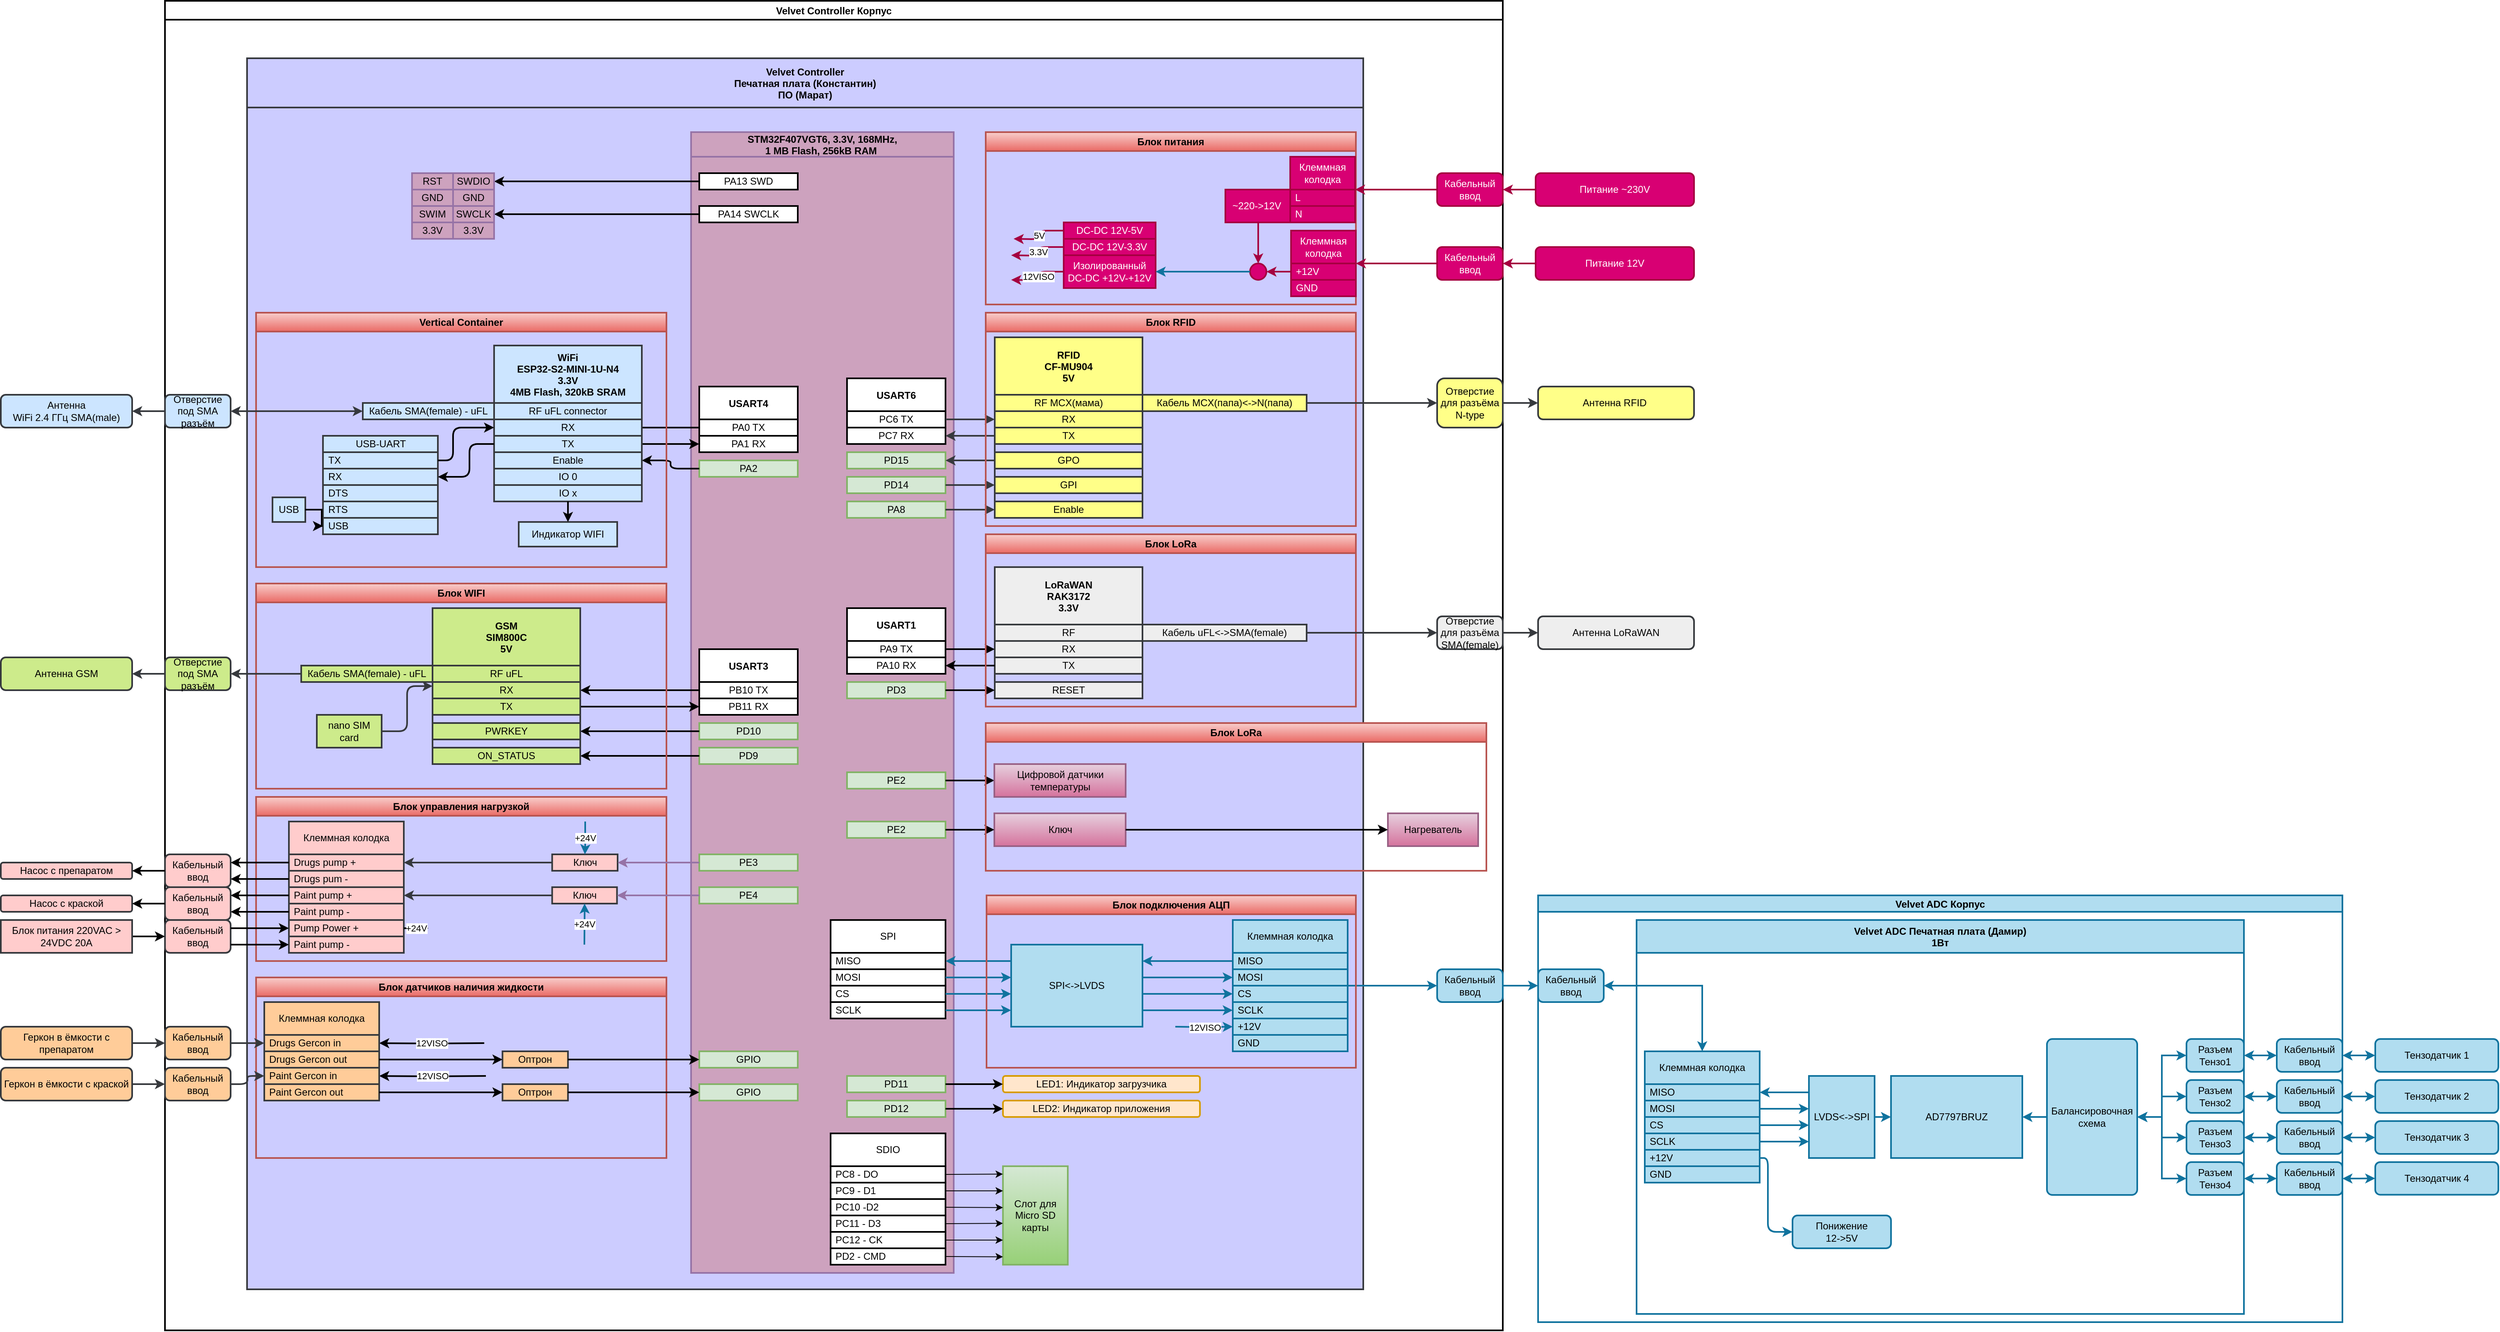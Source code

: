 <mxfile version="20.8.10" type="device" pages="2"><diagram id="C5RBs43oDa-KdzZeNtuy" name="V2.0"><mxGraphModel dx="1958" dy="2362" grid="1" gridSize="10" guides="1" tooltips="1" connect="1" arrows="1" fold="1" page="1" pageScale="1" pageWidth="827" pageHeight="1169" math="0" shadow="0"><root><mxCell id="WIyWlLk6GJQsqaUBKTNV-0"/><mxCell id="WIyWlLk6GJQsqaUBKTNV-1" parent="WIyWlLk6GJQsqaUBKTNV-0"/><mxCell id="QIgaNjhWJls_cl7sIUeS-197" style="edgeStyle=orthogonalEdgeStyle;rounded=0;orthogonalLoop=1;jettySize=auto;html=1;entryX=1;entryY=0.5;entryDx=0;entryDy=0;fontSize=12;startArrow=none;startFill=0;strokeWidth=2;fillColor=#d80073;strokeColor=#A50040;spacing=2;" parent="WIyWlLk6GJQsqaUBKTNV-1" source="OMIvOheqZxkcG8HpAk3X-18" target="QIgaNjhWJls_cl7sIUeS-196" edge="1"><mxGeometry relative="1" as="geometry"><mxPoint x="1317" y="230" as="sourcePoint"/></mxGeometry></mxCell><mxCell id="OMIvOheqZxkcG8HpAk3X-18" value="&lt;span style=&quot;font-size: 12px;&quot;&gt;Питание ~230V&lt;/span&gt;" style="rounded=1;whiteSpace=wrap;html=1;fontSize=12;fillColor=#d80073;strokeColor=#A50040;fontColor=#ffffff;strokeWidth=2;spacing=2;" parent="WIyWlLk6GJQsqaUBKTNV-1" vertex="1"><mxGeometry x="1430" y="210" width="193" height="40" as="geometry"/></mxCell><mxCell id="OMIvOheqZxkcG8HpAk3X-20" value="&lt;span style=&quot;font-size: 12px;&quot;&gt;Антенна RFID&amp;nbsp;&lt;/span&gt;" style="rounded=1;whiteSpace=wrap;html=1;fontSize=12;fillColor=#ffff88;strokeColor=#36393d;spacing=2;strokeWidth=2;" parent="WIyWlLk6GJQsqaUBKTNV-1" vertex="1"><mxGeometry x="1433" y="470" width="190" height="40" as="geometry"/></mxCell><mxCell id="B5fsInWV-lUlEOompkPS-8" value="&lt;span style=&quot;font-size: 12px;&quot;&gt;Антенна &lt;br style=&quot;font-size: 12px;&quot;&gt;WiFi 2.4 ГГц SMA(male)&lt;/span&gt;" style="rounded=1;whiteSpace=wrap;html=1;fontSize=12;fillColor=#cce5ff;strokeColor=#36393d;spacing=2;strokeWidth=2;" parent="WIyWlLk6GJQsqaUBKTNV-1" vertex="1"><mxGeometry x="-440" y="480" width="160" height="40" as="geometry"/></mxCell><mxCell id="B5fsInWV-lUlEOompkPS-9" value="&lt;span style=&quot;font-size: 12px;&quot;&gt;Антенна GSM&lt;/span&gt;" style="rounded=1;whiteSpace=wrap;html=1;fontSize=12;fillColor=#cdeb8b;strokeColor=#36393d;spacing=2;strokeWidth=2;" parent="WIyWlLk6GJQsqaUBKTNV-1" vertex="1"><mxGeometry x="-440" y="800" width="160" height="40" as="geometry"/></mxCell><mxCell id="B5fsInWV-lUlEOompkPS-10" value="&lt;span style=&quot;font-size: 12px;&quot;&gt;Антенна LoRaWAN&lt;/span&gt;" style="rounded=1;whiteSpace=wrap;html=1;fontSize=12;fillColor=#eeeeee;strokeColor=#36393d;spacing=2;strokeWidth=2;" parent="WIyWlLk6GJQsqaUBKTNV-1" vertex="1"><mxGeometry x="1433" y="750" width="190" height="40" as="geometry"/></mxCell><mxCell id="G97jGfYl_FXfreQZYBFp-8" style="edgeStyle=orthogonalEdgeStyle;rounded=0;orthogonalLoop=1;jettySize=auto;html=1;strokeWidth=2;fillColor=#ffcc99;strokeColor=#36393d;spacing=2;" parent="WIyWlLk6GJQsqaUBKTNV-1" source="8XCqzWj7pN-KeREtv2go-11" target="G97jGfYl_FXfreQZYBFp-5" edge="1"><mxGeometry relative="1" as="geometry"/></mxCell><mxCell id="8XCqzWj7pN-KeREtv2go-11" value="Геркон в ёмкости с препаратом" style="rounded=1;whiteSpace=wrap;html=1;fontSize=12;fillColor=#ffcc99;strokeColor=#36393d;spacing=2;strokeWidth=2;" parent="WIyWlLk6GJQsqaUBKTNV-1" vertex="1"><mxGeometry x="-440" y="1250" width="160" height="40" as="geometry"/></mxCell><mxCell id="QIgaNjhWJls_cl7sIUeS-1" value="Velvet ADC Корпус" style="swimlane;shadow=0;fontSize=12;startSize=20;spacing=2;strokeWidth=2;fillColor=#b1ddf0;strokeColor=#10739e;" parent="WIyWlLk6GJQsqaUBKTNV-1" vertex="1"><mxGeometry x="1433" y="1090" width="980" height="520" as="geometry"><mxRectangle x="1830" y="650" width="170" height="23" as="alternateBounds"/></mxGeometry></mxCell><mxCell id="eIiWZzFeEottEv-pqmv6-25" value="Velvet ADC Печатная плата (Дамир)&#10;1Вт" style="swimlane;shadow=0;fontSize=12;startSize=40;spacing=2;strokeWidth=2;fillColor=#b1ddf0;strokeColor=#10739e;" parent="QIgaNjhWJls_cl7sIUeS-1" vertex="1"><mxGeometry x="120" y="30" width="740" height="480" as="geometry"><mxRectangle x="1830" y="650" width="170" height="23" as="alternateBounds"/></mxGeometry></mxCell><mxCell id="eIiWZzFeEottEv-pqmv6-16" value="&lt;font style=&quot;font-size: 12px;&quot;&gt;&lt;span style=&quot;font-size: 12px;&quot;&gt;Понижение&lt;br style=&quot;font-size: 12px;&quot;&gt;&amp;nbsp;12-&amp;gt;5V&amp;nbsp;&lt;/span&gt;&lt;br style=&quot;font-size: 12px;&quot;&gt;&lt;/font&gt;" style="rounded=1;whiteSpace=wrap;html=1;fillColor=#b1ddf0;strokeColor=#10739e;fontSize=12;spacing=2;strokeWidth=2;" parent="eIiWZzFeEottEv-pqmv6-25" vertex="1"><mxGeometry x="190" y="360" width="120" height="40" as="geometry"/></mxCell><mxCell id="QIgaNjhWJls_cl7sIUeS-26" style="edgeStyle=orthogonalEdgeStyle;rounded=0;orthogonalLoop=1;jettySize=auto;html=1;exitX=0;exitY=0.5;exitDx=0;exitDy=0;fontSize=12;startArrow=classic;startFill=1;strokeWidth=2;spacing=2;fillColor=#b1ddf0;strokeColor=#10739e;" parent="eIiWZzFeEottEv-pqmv6-25" source="eIiWZzFeEottEv-pqmv6-12" target="QIgaNjhWJls_cl7sIUeS-23" edge="1"><mxGeometry relative="1" as="geometry"/></mxCell><mxCell id="eIiWZzFeEottEv-pqmv6-12" value="&lt;font style=&quot;font-size: 12px;&quot;&gt;&lt;font style=&quot;font-size: 12px;&quot;&gt;Разъем&lt;br style=&quot;font-size: 12px;&quot;&gt;&lt;/font&gt;Тензо2&lt;br style=&quot;font-size: 12px;&quot;&gt;&lt;/font&gt;" style="rounded=1;whiteSpace=wrap;html=1;fillColor=#b1ddf0;strokeColor=#10739e;direction=east;fontSize=12;spacing=2;strokeWidth=2;" parent="eIiWZzFeEottEv-pqmv6-25" vertex="1"><mxGeometry x="670" y="195" width="70" height="40" as="geometry"/></mxCell><mxCell id="QIgaNjhWJls_cl7sIUeS-27" style="edgeStyle=orthogonalEdgeStyle;rounded=0;orthogonalLoop=1;jettySize=auto;html=1;exitX=0;exitY=0.5;exitDx=0;exitDy=0;fontSize=12;startArrow=classic;startFill=1;strokeWidth=2;spacing=2;fillColor=#b1ddf0;strokeColor=#10739e;" parent="eIiWZzFeEottEv-pqmv6-25" source="eIiWZzFeEottEv-pqmv6-13" target="QIgaNjhWJls_cl7sIUeS-23" edge="1"><mxGeometry relative="1" as="geometry"/></mxCell><mxCell id="eIiWZzFeEottEv-pqmv6-13" value="&lt;font style=&quot;font-size: 12px;&quot;&gt;&lt;font style=&quot;font-size: 12px;&quot;&gt;Разъем&lt;br style=&quot;font-size: 12px;&quot;&gt;&lt;/font&gt;Тензо3&lt;br style=&quot;font-size: 12px;&quot;&gt;&lt;/font&gt;" style="rounded=1;whiteSpace=wrap;html=1;fillColor=#b1ddf0;strokeColor=#10739e;direction=east;fontSize=12;spacing=2;strokeWidth=2;" parent="eIiWZzFeEottEv-pqmv6-25" vertex="1"><mxGeometry x="670" y="245" width="70" height="40" as="geometry"/></mxCell><mxCell id="QIgaNjhWJls_cl7sIUeS-28" style="edgeStyle=orthogonalEdgeStyle;rounded=0;orthogonalLoop=1;jettySize=auto;html=1;exitX=0;exitY=0.5;exitDx=0;exitDy=0;fontSize=12;startArrow=classic;startFill=1;strokeWidth=2;spacing=2;fillColor=#b1ddf0;strokeColor=#10739e;" parent="eIiWZzFeEottEv-pqmv6-25" source="eIiWZzFeEottEv-pqmv6-14" target="QIgaNjhWJls_cl7sIUeS-23" edge="1"><mxGeometry relative="1" as="geometry"/></mxCell><mxCell id="eIiWZzFeEottEv-pqmv6-14" value="&lt;font style=&quot;font-size: 12px;&quot;&gt;&lt;font style=&quot;font-size: 12px;&quot;&gt;Разъем&lt;br style=&quot;font-size: 12px;&quot;&gt;&lt;/font&gt;Тензо4&lt;br style=&quot;font-size: 12px;&quot;&gt;&lt;/font&gt;" style="rounded=1;whiteSpace=wrap;html=1;fillColor=#b1ddf0;strokeColor=#10739e;direction=east;fontSize=12;spacing=2;strokeWidth=2;" parent="eIiWZzFeEottEv-pqmv6-25" vertex="1"><mxGeometry x="670" y="295" width="70" height="40" as="geometry"/></mxCell><mxCell id="QIgaNjhWJls_cl7sIUeS-25" style="edgeStyle=orthogonalEdgeStyle;rounded=0;orthogonalLoop=1;jettySize=auto;html=1;exitX=0;exitY=0.5;exitDx=0;exitDy=0;fontSize=12;startArrow=classic;startFill=1;strokeWidth=2;spacing=2;fillColor=#b1ddf0;strokeColor=#10739e;" parent="eIiWZzFeEottEv-pqmv6-25" source="eIiWZzFeEottEv-pqmv6-24" target="QIgaNjhWJls_cl7sIUeS-23" edge="1"><mxGeometry relative="1" as="geometry"/></mxCell><mxCell id="eIiWZzFeEottEv-pqmv6-24" value="&lt;font style=&quot;font-size: 12px;&quot;&gt;&lt;font style=&quot;font-size: 12px;&quot;&gt;Разъем&lt;br style=&quot;font-size: 12px;&quot;&gt;&lt;/font&gt;Тензо1&lt;br style=&quot;font-size: 12px;&quot;&gt;&lt;/font&gt;" style="rounded=1;whiteSpace=wrap;html=1;fillColor=#b1ddf0;strokeColor=#10739e;direction=east;fontSize=12;spacing=2;strokeWidth=2;" parent="eIiWZzFeEottEv-pqmv6-25" vertex="1"><mxGeometry x="670" y="145" width="70" height="40" as="geometry"/></mxCell><mxCell id="ZPdJXFwUqWXGfEikDMxL-37" style="edgeStyle=orthogonalEdgeStyle;rounded=1;jumpStyle=arc;orthogonalLoop=1;jettySize=auto;html=1;strokeColor=#10739e;strokeWidth=2;fillColor=#b1ddf0;" edge="1" parent="eIiWZzFeEottEv-pqmv6-25" source="QIgaNjhWJls_cl7sIUeS-23" target="ZPdJXFwUqWXGfEikDMxL-34"><mxGeometry relative="1" as="geometry"/></mxCell><mxCell id="QIgaNjhWJls_cl7sIUeS-23" value="Балансировочная схема" style="rounded=1;whiteSpace=wrap;html=1;fontSize=12;arcSize=6;spacing=2;strokeWidth=2;fillColor=#b1ddf0;strokeColor=#10739e;" parent="eIiWZzFeEottEv-pqmv6-25" vertex="1"><mxGeometry x="500" y="145" width="110" height="190" as="geometry"/></mxCell><mxCell id="ZPdJXFwUqWXGfEikDMxL-15" value="Клеммная колодка" style="swimlane;fontStyle=0;childLayout=stackLayout;horizontal=1;startSize=40;horizontalStack=0;resizeParent=1;resizeParentMax=0;resizeLast=0;collapsible=1;marginBottom=0;whiteSpace=wrap;html=1;fillColor=#b1ddf0;strokeColor=#10739e;spacing=2;strokeWidth=2;" vertex="1" parent="eIiWZzFeEottEv-pqmv6-25"><mxGeometry x="10" y="160" width="140" height="160" as="geometry"/></mxCell><mxCell id="ZPdJXFwUqWXGfEikDMxL-16" value="MISO" style="text;align=left;verticalAlign=middle;spacingLeft=4;spacingRight=4;overflow=hidden;points=[[0,0.5],[1,0.5]];portConstraint=eastwest;rotatable=0;whiteSpace=wrap;html=1;fillColor=#b1ddf0;strokeColor=#10739e;spacing=2;strokeWidth=2;" vertex="1" parent="ZPdJXFwUqWXGfEikDMxL-15"><mxGeometry y="40" width="140" height="20" as="geometry"/></mxCell><mxCell id="ZPdJXFwUqWXGfEikDMxL-17" value="MOSI" style="text;align=left;verticalAlign=middle;spacingLeft=4;spacingRight=4;overflow=hidden;points=[[0,0.5],[1,0.5]];portConstraint=eastwest;rotatable=0;whiteSpace=wrap;html=1;fillColor=#b1ddf0;strokeColor=#10739e;spacing=2;strokeWidth=2;" vertex="1" parent="ZPdJXFwUqWXGfEikDMxL-15"><mxGeometry y="60" width="140" height="20" as="geometry"/></mxCell><mxCell id="ZPdJXFwUqWXGfEikDMxL-18" value="CS" style="text;align=left;verticalAlign=middle;spacingLeft=4;spacingRight=4;overflow=hidden;points=[[0,0.5],[1,0.5]];portConstraint=eastwest;rotatable=0;whiteSpace=wrap;html=1;fillColor=#b1ddf0;strokeColor=#10739e;spacing=2;strokeWidth=2;" vertex="1" parent="ZPdJXFwUqWXGfEikDMxL-15"><mxGeometry y="80" width="140" height="20" as="geometry"/></mxCell><mxCell id="ZPdJXFwUqWXGfEikDMxL-19" value="SCLK" style="text;align=left;verticalAlign=middle;spacingLeft=4;spacingRight=4;overflow=hidden;points=[[0,0.5],[1,0.5]];portConstraint=eastwest;rotatable=0;whiteSpace=wrap;html=1;fillColor=#b1ddf0;strokeColor=#10739e;spacing=2;strokeWidth=2;" vertex="1" parent="ZPdJXFwUqWXGfEikDMxL-15"><mxGeometry y="100" width="140" height="20" as="geometry"/></mxCell><mxCell id="ZPdJXFwUqWXGfEikDMxL-20" value="+12V" style="text;align=left;verticalAlign=middle;spacingLeft=4;spacingRight=4;overflow=hidden;points=[[0,0.5],[1,0.5]];portConstraint=eastwest;rotatable=0;whiteSpace=wrap;html=1;fillColor=#b1ddf0;strokeColor=#10739e;spacing=2;strokeWidth=2;" vertex="1" parent="ZPdJXFwUqWXGfEikDMxL-15"><mxGeometry y="120" width="140" height="20" as="geometry"/></mxCell><mxCell id="ZPdJXFwUqWXGfEikDMxL-21" value="GND" style="text;align=left;verticalAlign=middle;spacingLeft=4;spacingRight=4;overflow=hidden;points=[[0,0.5],[1,0.5]];portConstraint=eastwest;rotatable=0;whiteSpace=wrap;html=1;fillColor=#b1ddf0;strokeColor=#10739e;spacing=2;strokeWidth=2;" vertex="1" parent="ZPdJXFwUqWXGfEikDMxL-15"><mxGeometry y="140" width="140" height="20" as="geometry"/></mxCell><mxCell id="ZPdJXFwUqWXGfEikDMxL-30" style="edgeStyle=orthogonalEdgeStyle;rounded=1;jumpStyle=arc;orthogonalLoop=1;jettySize=auto;html=1;exitX=0;exitY=0.2;exitDx=0;exitDy=0;exitPerimeter=0;strokeColor=#10739e;strokeWidth=2;fillColor=#b1ddf0;" edge="1" parent="eIiWZzFeEottEv-pqmv6-25" source="ZPdJXFwUqWXGfEikDMxL-29" target="ZPdJXFwUqWXGfEikDMxL-16"><mxGeometry relative="1" as="geometry"/></mxCell><mxCell id="ZPdJXFwUqWXGfEikDMxL-35" style="edgeStyle=orthogonalEdgeStyle;rounded=1;jumpStyle=arc;orthogonalLoop=1;jettySize=auto;html=1;strokeColor=#10739e;strokeWidth=2;fillColor=#b1ddf0;" edge="1" parent="eIiWZzFeEottEv-pqmv6-25" source="ZPdJXFwUqWXGfEikDMxL-29" target="ZPdJXFwUqWXGfEikDMxL-34"><mxGeometry relative="1" as="geometry"/></mxCell><mxCell id="ZPdJXFwUqWXGfEikDMxL-29" value="&lt;font style=&quot;font-size: 12px;&quot;&gt;LVDS&amp;lt;-&amp;gt;SPI&lt;br style=&quot;font-size: 12px;&quot;&gt;&lt;/font&gt;" style="rounded=1;whiteSpace=wrap;html=1;fillColor=#b1ddf0;strokeColor=#10739e;fontSize=12;labelPadding=0;points=[[0,0.2,0,0,0],[0,0.4,0,0,0],[0,0.6,0,0,0],[0,0.8,0,0,0],[0.25,0,0,0,0],[0.25,1,0,0,0],[0.5,0,0,0,0],[0.5,1,0,0,0],[0.75,0,0,0,0],[0.75,1,0,0,0],[1,0.2,0,0,0],[1,0.4,0,0,0],[1,0.6,0,0,0],[1,0.8,0,0,0]];arcSize=0;spacing=2;strokeWidth=2;" vertex="1" parent="eIiWZzFeEottEv-pqmv6-25"><mxGeometry x="210" y="190" width="80" height="100" as="geometry"/></mxCell><mxCell id="ZPdJXFwUqWXGfEikDMxL-31" style="edgeStyle=orthogonalEdgeStyle;rounded=1;jumpStyle=arc;orthogonalLoop=1;jettySize=auto;html=1;entryX=0;entryY=0.4;entryDx=0;entryDy=0;entryPerimeter=0;strokeColor=#10739e;strokeWidth=2;fillColor=#b1ddf0;" edge="1" parent="eIiWZzFeEottEv-pqmv6-25" source="ZPdJXFwUqWXGfEikDMxL-17" target="ZPdJXFwUqWXGfEikDMxL-29"><mxGeometry relative="1" as="geometry"/></mxCell><mxCell id="ZPdJXFwUqWXGfEikDMxL-32" style="edgeStyle=orthogonalEdgeStyle;rounded=1;jumpStyle=arc;orthogonalLoop=1;jettySize=auto;html=1;entryX=0;entryY=0.6;entryDx=0;entryDy=0;entryPerimeter=0;strokeColor=#10739e;strokeWidth=2;fillColor=#b1ddf0;" edge="1" parent="eIiWZzFeEottEv-pqmv6-25" source="ZPdJXFwUqWXGfEikDMxL-18" target="ZPdJXFwUqWXGfEikDMxL-29"><mxGeometry relative="1" as="geometry"/></mxCell><mxCell id="ZPdJXFwUqWXGfEikDMxL-33" style="edgeStyle=orthogonalEdgeStyle;rounded=1;jumpStyle=arc;orthogonalLoop=1;jettySize=auto;html=1;entryX=0;entryY=0.8;entryDx=0;entryDy=0;entryPerimeter=0;strokeColor=#10739e;strokeWidth=2;fillColor=#b1ddf0;" edge="1" parent="eIiWZzFeEottEv-pqmv6-25" source="ZPdJXFwUqWXGfEikDMxL-19" target="ZPdJXFwUqWXGfEikDMxL-29"><mxGeometry relative="1" as="geometry"/></mxCell><mxCell id="ZPdJXFwUqWXGfEikDMxL-34" value="&lt;font style=&quot;font-size: 12px;&quot;&gt;AD7797BRUZ&lt;br style=&quot;font-size: 12px;&quot;&gt;&lt;/font&gt;" style="rounded=1;whiteSpace=wrap;html=1;fillColor=#b1ddf0;strokeColor=#10739e;fontSize=12;labelPadding=0;points=[[0,0.2,0,0,0],[0,0.4,0,0,0],[0,0.6,0,0,0],[0,0.8,0,0,0],[0.25,0,0,0,0],[0.25,1,0,0,0],[0.5,0,0,0,0],[0.5,1,0,0,0],[0.75,0,0,0,0],[0.75,1,0,0,0],[1,0.2,0,0,0],[1,0.4,0,0,0],[1,0.6,0,0,0],[1,0.8,0,0,0]];arcSize=0;spacing=2;strokeWidth=2;" vertex="1" parent="eIiWZzFeEottEv-pqmv6-25"><mxGeometry x="310" y="190" width="160" height="100" as="geometry"/></mxCell><mxCell id="ZPdJXFwUqWXGfEikDMxL-38" style="edgeStyle=orthogonalEdgeStyle;rounded=1;jumpStyle=arc;orthogonalLoop=1;jettySize=auto;html=1;strokeColor=#10739e;strokeWidth=2;entryX=0;entryY=0.5;entryDx=0;entryDy=0;fillColor=#b1ddf0;" edge="1" parent="eIiWZzFeEottEv-pqmv6-25" source="ZPdJXFwUqWXGfEikDMxL-20" target="eIiWZzFeEottEv-pqmv6-16"><mxGeometry relative="1" as="geometry"><mxPoint x="180" y="400" as="targetPoint"/><Array as="points"><mxPoint x="160" y="290"/><mxPoint x="160" y="380"/></Array></mxGeometry></mxCell><mxCell id="QIgaNjhWJls_cl7sIUeS-18" style="edgeStyle=orthogonalEdgeStyle;rounded=0;orthogonalLoop=1;jettySize=auto;html=1;exitX=1;exitY=0.5;exitDx=0;exitDy=0;fontSize=12;startArrow=classic;startFill=1;fillColor=#b1ddf0;strokeColor=#10739e;strokeWidth=2;spacing=2;" parent="QIgaNjhWJls_cl7sIUeS-1" source="QIgaNjhWJls_cl7sIUeS-0" target="ZPdJXFwUqWXGfEikDMxL-15" edge="1"><mxGeometry relative="1" as="geometry"><mxPoint x="120" y="110.0" as="targetPoint"/></mxGeometry></mxCell><mxCell id="QIgaNjhWJls_cl7sIUeS-0" value="&lt;font style=&quot;font-size: 12px;&quot;&gt;Кабельный ввод&lt;br style=&quot;font-size: 12px;&quot;&gt;&lt;/font&gt;" style="rounded=1;whiteSpace=wrap;html=1;fillColor=#b1ddf0;strokeColor=#10739e;direction=east;fontSize=12;spacing=2;strokeWidth=2;" parent="QIgaNjhWJls_cl7sIUeS-1" vertex="1"><mxGeometry y="90" width="80" height="40" as="geometry"/></mxCell><mxCell id="QIgaNjhWJls_cl7sIUeS-19" value="&lt;font style=&quot;font-size: 12px;&quot;&gt;Кабельный ввод&lt;br style=&quot;font-size: 12px;&quot;&gt;&lt;/font&gt;" style="rounded=1;whiteSpace=wrap;html=1;fillColor=#b1ddf0;strokeColor=#10739e;direction=east;fontSize=12;spacing=2;strokeWidth=2;" parent="QIgaNjhWJls_cl7sIUeS-1" vertex="1"><mxGeometry x="900" y="175" width="80" height="40" as="geometry"/></mxCell><mxCell id="QIgaNjhWJls_cl7sIUeS-20" value="&lt;font style=&quot;font-size: 12px;&quot;&gt;Кабельный ввод&lt;br style=&quot;font-size: 12px;&quot;&gt;&lt;/font&gt;" style="rounded=1;whiteSpace=wrap;html=1;fillColor=#b1ddf0;strokeColor=#10739e;direction=east;fontSize=12;spacing=2;strokeWidth=2;" parent="QIgaNjhWJls_cl7sIUeS-1" vertex="1"><mxGeometry x="900" y="225" width="80" height="40" as="geometry"/></mxCell><mxCell id="QIgaNjhWJls_cl7sIUeS-21" value="&lt;font style=&quot;font-size: 12px;&quot;&gt;Кабельный ввод&lt;br style=&quot;font-size: 12px;&quot;&gt;&lt;/font&gt;" style="rounded=1;whiteSpace=wrap;html=1;fillColor=#b1ddf0;strokeColor=#10739e;direction=east;fontSize=12;spacing=2;strokeWidth=2;" parent="QIgaNjhWJls_cl7sIUeS-1" vertex="1"><mxGeometry x="900" y="275" width="80" height="40" as="geometry"/></mxCell><mxCell id="QIgaNjhWJls_cl7sIUeS-22" value="&lt;font style=&quot;font-size: 12px;&quot;&gt;Кабельный ввод&lt;br style=&quot;font-size: 12px;&quot;&gt;&lt;/font&gt;" style="rounded=1;whiteSpace=wrap;html=1;fillColor=#b1ddf0;strokeColor=#10739e;direction=east;fontSize=12;spacing=2;strokeWidth=2;" parent="QIgaNjhWJls_cl7sIUeS-1" vertex="1"><mxGeometry x="900" y="325" width="80" height="40" as="geometry"/></mxCell><mxCell id="QIgaNjhWJls_cl7sIUeS-29" style="edgeStyle=orthogonalEdgeStyle;rounded=0;orthogonalLoop=1;jettySize=auto;html=1;exitX=1;exitY=0.5;exitDx=0;exitDy=0;entryX=0;entryY=0.5;entryDx=0;entryDy=0;fontSize=12;startArrow=classic;startFill=1;strokeWidth=2;fillColor=#b1ddf0;strokeColor=#10739e;spacing=2;" parent="QIgaNjhWJls_cl7sIUeS-1" source="eIiWZzFeEottEv-pqmv6-24" target="QIgaNjhWJls_cl7sIUeS-19" edge="1"><mxGeometry relative="1" as="geometry"/></mxCell><mxCell id="QIgaNjhWJls_cl7sIUeS-30" style="edgeStyle=orthogonalEdgeStyle;rounded=0;orthogonalLoop=1;jettySize=auto;html=1;exitX=1;exitY=0.5;exitDx=0;exitDy=0;entryX=0;entryY=0.5;entryDx=0;entryDy=0;fontSize=12;startArrow=classic;startFill=1;strokeWidth=2;fillColor=#b1ddf0;strokeColor=#10739e;spacing=2;" parent="QIgaNjhWJls_cl7sIUeS-1" source="eIiWZzFeEottEv-pqmv6-12" target="QIgaNjhWJls_cl7sIUeS-20" edge="1"><mxGeometry relative="1" as="geometry"/></mxCell><mxCell id="QIgaNjhWJls_cl7sIUeS-31" style="edgeStyle=orthogonalEdgeStyle;rounded=0;orthogonalLoop=1;jettySize=auto;html=1;exitX=1;exitY=0.5;exitDx=0;exitDy=0;entryX=0;entryY=0.5;entryDx=0;entryDy=0;fontSize=12;startArrow=classic;startFill=1;strokeWidth=2;fillColor=#b1ddf0;strokeColor=#10739e;spacing=2;" parent="QIgaNjhWJls_cl7sIUeS-1" source="eIiWZzFeEottEv-pqmv6-13" target="QIgaNjhWJls_cl7sIUeS-21" edge="1"><mxGeometry relative="1" as="geometry"/></mxCell><mxCell id="QIgaNjhWJls_cl7sIUeS-32" style="edgeStyle=orthogonalEdgeStyle;rounded=0;orthogonalLoop=1;jettySize=auto;html=1;exitX=1;exitY=0.5;exitDx=0;exitDy=0;entryX=0;entryY=0.5;entryDx=0;entryDy=0;fontSize=12;startArrow=classic;startFill=1;strokeWidth=2;fillColor=#b1ddf0;strokeColor=#10739e;spacing=2;" parent="QIgaNjhWJls_cl7sIUeS-1" source="eIiWZzFeEottEv-pqmv6-14" target="QIgaNjhWJls_cl7sIUeS-22" edge="1"><mxGeometry relative="1" as="geometry"/></mxCell><mxCell id="eIiWZzFeEottEv-pqmv6-47" value="&lt;font style=&quot;font-size: 12px;&quot;&gt;Тензодатчик 1&lt;/font&gt;" style="rounded=1;whiteSpace=wrap;html=1;fontSize=12;spacing=2;strokeWidth=2;fillColor=#b1ddf0;strokeColor=#10739e;" parent="WIyWlLk6GJQsqaUBKTNV-1" vertex="1"><mxGeometry x="2453" y="1265" width="150" height="40" as="geometry"/></mxCell><mxCell id="eIiWZzFeEottEv-pqmv6-68" value="&lt;font style=&quot;font-size: 12px;&quot;&gt;Тензодатчик 2&lt;/font&gt;" style="rounded=1;whiteSpace=wrap;html=1;fontSize=12;spacing=2;strokeWidth=2;fillColor=#b1ddf0;strokeColor=#10739e;" parent="WIyWlLk6GJQsqaUBKTNV-1" vertex="1"><mxGeometry x="2453" y="1315" width="150" height="40" as="geometry"/></mxCell><mxCell id="eIiWZzFeEottEv-pqmv6-69" value="&lt;font style=&quot;font-size: 12px;&quot;&gt;Тензодатчик 3&lt;/font&gt;" style="rounded=1;whiteSpace=wrap;html=1;fontSize=12;spacing=2;strokeWidth=2;fillColor=#b1ddf0;strokeColor=#10739e;" parent="WIyWlLk6GJQsqaUBKTNV-1" vertex="1"><mxGeometry x="2453" y="1365" width="150" height="40" as="geometry"/></mxCell><mxCell id="eIiWZzFeEottEv-pqmv6-70" value="&lt;font style=&quot;font-size: 12px;&quot;&gt;Тензодатчик 4&lt;/font&gt;" style="rounded=1;whiteSpace=wrap;html=1;fontSize=12;spacing=2;strokeWidth=2;fillColor=#b1ddf0;strokeColor=#10739e;" parent="WIyWlLk6GJQsqaUBKTNV-1" vertex="1"><mxGeometry x="2453" y="1415" width="150" height="39.69" as="geometry"/></mxCell><mxCell id="QIgaNjhWJls_cl7sIUeS-33" style="edgeStyle=orthogonalEdgeStyle;rounded=0;orthogonalLoop=1;jettySize=auto;html=1;exitX=1;exitY=0.5;exitDx=0;exitDy=0;entryX=0;entryY=0.5;entryDx=0;entryDy=0;fontSize=12;startArrow=classic;startFill=1;strokeWidth=2;fillColor=#b1ddf0;strokeColor=#10739e;spacing=2;" parent="WIyWlLk6GJQsqaUBKTNV-1" source="QIgaNjhWJls_cl7sIUeS-19" target="eIiWZzFeEottEv-pqmv6-47" edge="1"><mxGeometry relative="1" as="geometry"/></mxCell><mxCell id="QIgaNjhWJls_cl7sIUeS-34" style="edgeStyle=orthogonalEdgeStyle;rounded=0;orthogonalLoop=1;jettySize=auto;html=1;exitX=1;exitY=0.5;exitDx=0;exitDy=0;entryX=0;entryY=0.5;entryDx=0;entryDy=0;fontSize=12;startArrow=classic;startFill=1;strokeWidth=2;fillColor=#b1ddf0;strokeColor=#10739e;spacing=2;" parent="WIyWlLk6GJQsqaUBKTNV-1" source="QIgaNjhWJls_cl7sIUeS-20" target="eIiWZzFeEottEv-pqmv6-68" edge="1"><mxGeometry relative="1" as="geometry"/></mxCell><mxCell id="QIgaNjhWJls_cl7sIUeS-35" style="edgeStyle=orthogonalEdgeStyle;rounded=0;orthogonalLoop=1;jettySize=auto;html=1;exitX=1;exitY=0.5;exitDx=0;exitDy=0;entryX=0;entryY=0.5;entryDx=0;entryDy=0;fontSize=12;startArrow=classic;startFill=1;strokeWidth=2;fillColor=#b1ddf0;strokeColor=#10739e;spacing=2;" parent="WIyWlLk6GJQsqaUBKTNV-1" source="QIgaNjhWJls_cl7sIUeS-21" target="eIiWZzFeEottEv-pqmv6-69" edge="1"><mxGeometry relative="1" as="geometry"/></mxCell><mxCell id="QIgaNjhWJls_cl7sIUeS-36" style="edgeStyle=orthogonalEdgeStyle;rounded=0;orthogonalLoop=1;jettySize=auto;html=1;exitX=1;exitY=0.5;exitDx=0;exitDy=0;fontSize=12;startArrow=classic;startFill=1;strokeWidth=2;fillColor=#b1ddf0;strokeColor=#10739e;spacing=2;" parent="WIyWlLk6GJQsqaUBKTNV-1" source="QIgaNjhWJls_cl7sIUeS-22" target="eIiWZzFeEottEv-pqmv6-70" edge="1"><mxGeometry relative="1" as="geometry"/></mxCell><mxCell id="QIgaNjhWJls_cl7sIUeS-37" value="Velvet Controller Корпус" style="swimlane;fontSize=12;spacing=2;strokeWidth=2;" parent="WIyWlLk6GJQsqaUBKTNV-1" vertex="1"><mxGeometry x="-240" width="1630" height="1620" as="geometry"/></mxCell><mxCell id="QIgaNjhWJls_cl7sIUeS-137" value="Velvet Controller &#10;Печатная плата (Константин)&#10;ПО (Марат)" style="swimlane;fontSize=12;startSize=60;swimlaneFillColor=#CCCCFF;fillColor=#CCCCFF;strokeColor=#36393d;spacing=2;strokeWidth=2;" parent="QIgaNjhWJls_cl7sIUeS-37" vertex="1"><mxGeometry x="100" y="70" width="1360" height="1500" as="geometry"/></mxCell><mxCell id="QIgaNjhWJls_cl7sIUeS-150" value="STM32F407VGT6, 3.3V, 168MHz, &#10;1 MB Flash, 256kB RAM " style="swimlane;fontSize=12;startSize=30;fillColor=#CDA2BE;strokeColor=#9673a6;swimlaneFillColor=#CDA2BE;spacing=2;strokeWidth=2;" parent="QIgaNjhWJls_cl7sIUeS-137" vertex="1"><mxGeometry x="541" y="90" width="320" height="1390" as="geometry"/></mxCell><mxCell id="QIgaNjhWJls_cl7sIUeS-151" value="PE3" style="rounded=0;whiteSpace=wrap;html=1;fontSize=12;fillColor=#d5e8d4;strokeColor=#82b366;spacing=2;strokeWidth=2;" parent="QIgaNjhWJls_cl7sIUeS-150" vertex="1"><mxGeometry x="10" y="880" width="120" height="20" as="geometry"/></mxCell><mxCell id="QIgaNjhWJls_cl7sIUeS-152" value="PE4" style="rounded=0;whiteSpace=wrap;html=1;fontSize=12;fillColor=#d5e8d4;strokeColor=#82b366;spacing=2;strokeWidth=2;" parent="QIgaNjhWJls_cl7sIUeS-150" vertex="1"><mxGeometry x="10" y="920" width="120" height="20" as="geometry"/></mxCell><mxCell id="QIgaNjhWJls_cl7sIUeS-160" value="PA13 SWD" style="rounded=0;whiteSpace=wrap;html=1;fontSize=12;spacing=2;strokeWidth=2;" parent="QIgaNjhWJls_cl7sIUeS-150" vertex="1"><mxGeometry x="10" y="50" width="120" height="20" as="geometry"/></mxCell><mxCell id="QIgaNjhWJls_cl7sIUeS-162" value="PA14 SWCLK" style="rounded=0;whiteSpace=wrap;html=1;fontSize=12;spacing=2;strokeWidth=2;" parent="QIgaNjhWJls_cl7sIUeS-150" vertex="1"><mxGeometry x="10" y="90" width="120" height="20" as="geometry"/></mxCell><mxCell id="QIgaNjhWJls_cl7sIUeS-175" value="USART4" style="swimlane;fontSize=12;startSize=40;spacing=2;strokeWidth=2;" parent="QIgaNjhWJls_cl7sIUeS-150" vertex="1"><mxGeometry x="10" y="310" width="120" height="80" as="geometry"/></mxCell><mxCell id="QIgaNjhWJls_cl7sIUeS-173" value="PA0 TX" style="rounded=0;whiteSpace=wrap;html=1;fontSize=12;spacing=2;strokeWidth=2;" parent="QIgaNjhWJls_cl7sIUeS-175" vertex="1"><mxGeometry y="40" width="120" height="20" as="geometry"/></mxCell><mxCell id="QIgaNjhWJls_cl7sIUeS-174" value="PA1 RX" style="rounded=0;whiteSpace=wrap;html=1;fontSize=12;spacing=2;strokeWidth=2;" parent="QIgaNjhWJls_cl7sIUeS-175" vertex="1"><mxGeometry y="60" width="120" height="20" as="geometry"/></mxCell><mxCell id="QIgaNjhWJls_cl7sIUeS-178" value="PA2" style="rounded=0;whiteSpace=wrap;html=1;fontSize=12;fillColor=#d5e8d4;strokeColor=#82b366;spacing=2;strokeWidth=2;" parent="QIgaNjhWJls_cl7sIUeS-150" vertex="1"><mxGeometry x="10" y="400" width="120" height="20" as="geometry"/></mxCell><mxCell id="QIgaNjhWJls_cl7sIUeS-189" value="USART3" style="swimlane;fontSize=12;startSize=40;spacing=2;strokeWidth=2;" parent="QIgaNjhWJls_cl7sIUeS-150" vertex="1"><mxGeometry x="10" y="630" width="120" height="80" as="geometry"/></mxCell><mxCell id="QIgaNjhWJls_cl7sIUeS-190" value="PB10 TX" style="rounded=0;whiteSpace=wrap;html=1;fontSize=12;spacing=2;strokeWidth=2;" parent="QIgaNjhWJls_cl7sIUeS-189" vertex="1"><mxGeometry y="40" width="120" height="20" as="geometry"/></mxCell><mxCell id="QIgaNjhWJls_cl7sIUeS-191" value="PB11 RX" style="rounded=0;whiteSpace=wrap;html=1;fontSize=12;spacing=2;strokeWidth=2;" parent="QIgaNjhWJls_cl7sIUeS-189" vertex="1"><mxGeometry y="60" width="120" height="20" as="geometry"/></mxCell><mxCell id="QIgaNjhWJls_cl7sIUeS-204" value="USART6" style="swimlane;fontSize=12;startSize=40;spacing=2;strokeWidth=2;" parent="QIgaNjhWJls_cl7sIUeS-150" vertex="1"><mxGeometry x="190" y="300" width="120" height="80" as="geometry"/></mxCell><mxCell id="QIgaNjhWJls_cl7sIUeS-205" value="PC6 TX" style="rounded=0;whiteSpace=wrap;html=1;fontSize=12;spacing=2;strokeWidth=2;" parent="QIgaNjhWJls_cl7sIUeS-204" vertex="1"><mxGeometry y="40" width="120" height="20" as="geometry"/></mxCell><mxCell id="QIgaNjhWJls_cl7sIUeS-206" value="PС7 RX" style="rounded=0;whiteSpace=wrap;html=1;fontSize=12;spacing=2;strokeWidth=2;" parent="QIgaNjhWJls_cl7sIUeS-204" vertex="1"><mxGeometry y="60" width="120" height="20" as="geometry"/></mxCell><mxCell id="QIgaNjhWJls_cl7sIUeS-210" value="PD14" style="rounded=0;whiteSpace=wrap;html=1;fontSize=12;fillColor=#d5e8d4;strokeColor=#82b366;spacing=2;strokeWidth=2;" parent="QIgaNjhWJls_cl7sIUeS-150" vertex="1"><mxGeometry x="190" y="420" width="120" height="20" as="geometry"/></mxCell><mxCell id="QIgaNjhWJls_cl7sIUeS-211" value="PD15" style="rounded=0;whiteSpace=wrap;html=1;fontSize=12;fillColor=#d5e8d4;strokeColor=#82b366;spacing=2;strokeWidth=2;" parent="QIgaNjhWJls_cl7sIUeS-150" vertex="1"><mxGeometry x="190" y="390" width="120" height="20" as="geometry"/></mxCell><mxCell id="QIgaNjhWJls_cl7sIUeS-213" value="PA8" style="rounded=0;whiteSpace=wrap;html=1;fontSize=12;fillColor=#d5e8d4;strokeColor=#82b366;spacing=2;strokeWidth=2;" parent="QIgaNjhWJls_cl7sIUeS-150" vertex="1"><mxGeometry x="190" y="450" width="120" height="20" as="geometry"/></mxCell><mxCell id="QIgaNjhWJls_cl7sIUeS-233" value="USART1" style="swimlane;fontSize=12;startSize=40;spacing=2;strokeWidth=2;" parent="QIgaNjhWJls_cl7sIUeS-150" vertex="1"><mxGeometry x="190" y="580" width="120" height="80" as="geometry"/></mxCell><mxCell id="QIgaNjhWJls_cl7sIUeS-234" value="PA9 TX" style="rounded=0;whiteSpace=wrap;html=1;fontSize=12;spacing=2;strokeWidth=2;" parent="QIgaNjhWJls_cl7sIUeS-233" vertex="1"><mxGeometry y="40" width="120" height="20" as="geometry"/></mxCell><mxCell id="QIgaNjhWJls_cl7sIUeS-235" value="PA10 RX" style="rounded=0;whiteSpace=wrap;html=1;fontSize=12;spacing=2;strokeWidth=2;" parent="QIgaNjhWJls_cl7sIUeS-233" vertex="1"><mxGeometry y="60" width="120" height="20" as="geometry"/></mxCell><mxCell id="QIgaNjhWJls_cl7sIUeS-244" value="PE2" style="rounded=0;whiteSpace=wrap;html=1;fontSize=12;fillColor=#d5e8d4;strokeColor=#82b366;spacing=2;strokeWidth=2;" parent="QIgaNjhWJls_cl7sIUeS-150" vertex="1"><mxGeometry x="190" y="780" width="120" height="20" as="geometry"/></mxCell><mxCell id="QIgaNjhWJls_cl7sIUeS-251" value="PD3" style="rounded=0;whiteSpace=wrap;html=1;fontSize=12;fillColor=#d5e8d4;strokeColor=#82b366;spacing=2;strokeWidth=2;" parent="QIgaNjhWJls_cl7sIUeS-150" vertex="1"><mxGeometry x="190" y="670" width="120" height="20" as="geometry"/></mxCell><mxCell id="oCXxg1XaQxWzNoYvMIQS-5" value="PD11" style="rounded=0;whiteSpace=wrap;html=1;fontSize=12;fillColor=#d5e8d4;strokeColor=#82b366;spacing=2;strokeWidth=2;" parent="QIgaNjhWJls_cl7sIUeS-150" vertex="1"><mxGeometry x="190" y="1150" width="120" height="20" as="geometry"/></mxCell><mxCell id="oCXxg1XaQxWzNoYvMIQS-6" value="PD12" style="rounded=0;whiteSpace=wrap;html=1;fontSize=12;fillColor=#d5e8d4;strokeColor=#82b366;spacing=2;strokeWidth=2;" parent="QIgaNjhWJls_cl7sIUeS-150" vertex="1"><mxGeometry x="190" y="1180" width="120" height="20" as="geometry"/></mxCell><mxCell id="PcQ805e5ohL5nU72hnbH-1" value="PD10" style="rounded=0;whiteSpace=wrap;html=1;fontSize=12;fillColor=#d5e8d4;strokeColor=#82b366;spacing=2;strokeWidth=2;" parent="QIgaNjhWJls_cl7sIUeS-150" vertex="1"><mxGeometry x="10" y="720" width="120" height="20" as="geometry"/></mxCell><mxCell id="PcQ805e5ohL5nU72hnbH-2" value="PD9" style="rounded=0;whiteSpace=wrap;html=1;fontSize=12;fillColor=#d5e8d4;strokeColor=#82b366;spacing=2;strokeWidth=2;" parent="QIgaNjhWJls_cl7sIUeS-150" vertex="1"><mxGeometry x="10" y="750" width="120" height="20" as="geometry"/></mxCell><mxCell id="AzrMt_xEKCSqBtO7lV44-267" value="SPI" style="swimlane;fontStyle=0;childLayout=stackLayout;horizontal=1;startSize=40;horizontalStack=0;resizeParent=1;resizeParentMax=0;resizeLast=0;collapsible=1;marginBottom=0;whiteSpace=wrap;html=1;spacing=2;strokeWidth=2;" parent="QIgaNjhWJls_cl7sIUeS-150" vertex="1"><mxGeometry x="170" y="960" width="140" height="120" as="geometry"/></mxCell><mxCell id="AzrMt_xEKCSqBtO7lV44-268" value="MISO" style="text;align=left;verticalAlign=middle;spacingLeft=4;spacingRight=4;overflow=hidden;points=[[0,0.5],[1,0.5]];portConstraint=eastwest;rotatable=0;whiteSpace=wrap;html=1;fillColor=default;strokeColor=default;spacing=2;strokeWidth=2;" parent="AzrMt_xEKCSqBtO7lV44-267" vertex="1"><mxGeometry y="40" width="140" height="20" as="geometry"/></mxCell><mxCell id="AzrMt_xEKCSqBtO7lV44-269" value="MOSI" style="text;align=left;verticalAlign=middle;spacingLeft=4;spacingRight=4;overflow=hidden;points=[[0,0.5],[1,0.5]];portConstraint=eastwest;rotatable=0;whiteSpace=wrap;html=1;fillColor=default;strokeColor=default;spacing=2;strokeWidth=2;" parent="AzrMt_xEKCSqBtO7lV44-267" vertex="1"><mxGeometry y="60" width="140" height="20" as="geometry"/></mxCell><mxCell id="AzrMt_xEKCSqBtO7lV44-270" value="CS" style="text;align=left;verticalAlign=middle;spacingLeft=4;spacingRight=4;overflow=hidden;points=[[0,0.5],[1,0.5]];portConstraint=eastwest;rotatable=0;whiteSpace=wrap;html=1;fillColor=default;strokeColor=default;spacing=2;strokeWidth=2;" parent="AzrMt_xEKCSqBtO7lV44-267" vertex="1"><mxGeometry y="80" width="140" height="20" as="geometry"/></mxCell><mxCell id="AzrMt_xEKCSqBtO7lV44-271" value="SCLK" style="text;align=left;verticalAlign=middle;spacingLeft=4;spacingRight=4;overflow=hidden;points=[[0,0.5],[1,0.5]];portConstraint=eastwest;rotatable=0;whiteSpace=wrap;html=1;fillColor=default;strokeColor=default;spacing=2;strokeWidth=2;" parent="AzrMt_xEKCSqBtO7lV44-267" vertex="1"><mxGeometry y="100" width="140" height="20" as="geometry"/></mxCell><mxCell id="AzrMt_xEKCSqBtO7lV44-310" value="SDIO" style="swimlane;fontStyle=0;childLayout=stackLayout;horizontal=1;startSize=40;horizontalStack=0;resizeParent=1;resizeParentMax=0;resizeLast=0;collapsible=1;marginBottom=0;whiteSpace=wrap;html=1;spacing=2;strokeWidth=2;" parent="QIgaNjhWJls_cl7sIUeS-150" vertex="1"><mxGeometry x="170" y="1220" width="140" height="160" as="geometry"/></mxCell><mxCell id="AzrMt_xEKCSqBtO7lV44-311" value="PC8 - DO" style="text;align=left;verticalAlign=middle;spacingLeft=4;spacingRight=4;overflow=hidden;points=[[0,0.5],[1,0.5]];portConstraint=eastwest;rotatable=0;whiteSpace=wrap;html=1;fillColor=default;strokeColor=default;spacing=2;strokeWidth=2;" parent="AzrMt_xEKCSqBtO7lV44-310" vertex="1"><mxGeometry y="40" width="140" height="20" as="geometry"/></mxCell><mxCell id="AzrMt_xEKCSqBtO7lV44-312" value="PC9 - D1" style="text;align=left;verticalAlign=middle;spacingLeft=4;spacingRight=4;overflow=hidden;points=[[0,0.5],[1,0.5]];portConstraint=eastwest;rotatable=0;whiteSpace=wrap;html=1;fillColor=default;strokeColor=default;spacing=2;strokeWidth=2;" parent="AzrMt_xEKCSqBtO7lV44-310" vertex="1"><mxGeometry y="60" width="140" height="20" as="geometry"/></mxCell><mxCell id="AzrMt_xEKCSqBtO7lV44-313" value="PC10 -D2" style="text;align=left;verticalAlign=middle;spacingLeft=4;spacingRight=4;overflow=hidden;points=[[0,0.5],[1,0.5]];portConstraint=eastwest;rotatable=0;whiteSpace=wrap;html=1;fillColor=default;strokeColor=default;spacing=2;strokeWidth=2;" parent="AzrMt_xEKCSqBtO7lV44-310" vertex="1"><mxGeometry y="80" width="140" height="20" as="geometry"/></mxCell><mxCell id="AzrMt_xEKCSqBtO7lV44-314" value="PC11 - D3" style="text;align=left;verticalAlign=middle;spacingLeft=4;spacingRight=4;overflow=hidden;points=[[0,0.5],[1,0.5]];portConstraint=eastwest;rotatable=0;whiteSpace=wrap;html=1;fillColor=default;strokeColor=default;spacing=2;strokeWidth=2;" parent="AzrMt_xEKCSqBtO7lV44-310" vertex="1"><mxGeometry y="100" width="140" height="20" as="geometry"/></mxCell><mxCell id="AzrMt_xEKCSqBtO7lV44-315" value="PC12 - CK" style="text;align=left;verticalAlign=middle;spacingLeft=4;spacingRight=4;overflow=hidden;points=[[0,0.5],[1,0.5]];portConstraint=eastwest;rotatable=0;whiteSpace=wrap;html=1;fillColor=default;strokeColor=default;spacing=2;strokeWidth=2;" parent="AzrMt_xEKCSqBtO7lV44-310" vertex="1"><mxGeometry y="120" width="140" height="20" as="geometry"/></mxCell><mxCell id="AzrMt_xEKCSqBtO7lV44-316" value="PD2 - CMD" style="text;align=left;verticalAlign=middle;spacingLeft=4;spacingRight=4;overflow=hidden;points=[[0,0.5],[1,0.5]];portConstraint=eastwest;rotatable=0;whiteSpace=wrap;html=1;fillColor=default;strokeColor=default;spacing=2;strokeWidth=2;" parent="AzrMt_xEKCSqBtO7lV44-310" vertex="1"><mxGeometry y="140" width="140" height="20" as="geometry"/></mxCell><mxCell id="AzrMt_xEKCSqBtO7lV44-327" value="PE2" style="rounded=0;whiteSpace=wrap;html=1;fontSize=12;fillColor=#d5e8d4;strokeColor=#82b366;spacing=2;strokeWidth=2;" parent="QIgaNjhWJls_cl7sIUeS-150" vertex="1"><mxGeometry x="190" y="840" width="120" height="20" as="geometry"/></mxCell><mxCell id="G97jGfYl_FXfreQZYBFp-17" value="GPIO" style="rounded=0;whiteSpace=wrap;html=1;fontSize=12;fillColor=#d5e8d4;strokeColor=#82b366;spacing=2;strokeWidth=2;" parent="QIgaNjhWJls_cl7sIUeS-150" vertex="1"><mxGeometry x="10" y="1120" width="120" height="20" as="geometry"/></mxCell><mxCell id="G97jGfYl_FXfreQZYBFp-18" value="GPIO" style="rounded=0;whiteSpace=wrap;html=1;fontSize=12;fillColor=#d5e8d4;strokeColor=#82b366;spacing=2;strokeWidth=2;" parent="QIgaNjhWJls_cl7sIUeS-150" vertex="1"><mxGeometry x="10" y="1160" width="120" height="20" as="geometry"/></mxCell><mxCell id="QIgaNjhWJls_cl7sIUeS-163" style="edgeStyle=orthogonalEdgeStyle;rounded=0;orthogonalLoop=1;jettySize=auto;html=1;exitX=0;exitY=0.5;exitDx=0;exitDy=0;entryX=1;entryY=0.5;entryDx=0;entryDy=0;fontSize=12;startArrow=none;startFill=0;strokeWidth=2;spacing=2;" parent="QIgaNjhWJls_cl7sIUeS-137" source="QIgaNjhWJls_cl7sIUeS-160" target="AzrMt_xEKCSqBtO7lV44-1" edge="1"><mxGeometry relative="1" as="geometry"><mxPoint x="331" y="190" as="targetPoint"/><Array as="points"><mxPoint x="351" y="150"/><mxPoint x="351" y="150"/></Array></mxGeometry></mxCell><mxCell id="QIgaNjhWJls_cl7sIUeS-164" style="edgeStyle=orthogonalEdgeStyle;rounded=0;orthogonalLoop=1;jettySize=auto;html=1;exitX=0;exitY=0.5;exitDx=0;exitDy=0;fontSize=12;startArrow=none;startFill=0;strokeWidth=2;entryX=1;entryY=0.5;entryDx=0;entryDy=0;spacing=2;" parent="QIgaNjhWJls_cl7sIUeS-137" source="QIgaNjhWJls_cl7sIUeS-162" target="AzrMt_xEKCSqBtO7lV44-5" edge="1"><mxGeometry relative="1" as="geometry"><mxPoint x="341" y="190" as="targetPoint"/><Array as="points"><mxPoint x="331" y="190"/><mxPoint x="331" y="190"/></Array></mxGeometry></mxCell><mxCell id="QIgaNjhWJls_cl7sIUeS-177" style="edgeStyle=orthogonalEdgeStyle;rounded=0;orthogonalLoop=1;jettySize=auto;html=1;exitX=1;exitY=0.5;exitDx=0;exitDy=0;fontSize=12;startArrow=none;startFill=0;strokeWidth=2;spacing=2;" parent="QIgaNjhWJls_cl7sIUeS-137" source="QIgaNjhWJls_cl7sIUeS-169" target="QIgaNjhWJls_cl7sIUeS-174" edge="1"><mxGeometry relative="1" as="geometry"/></mxCell><mxCell id="QIgaNjhWJls_cl7sIUeS-179" style="edgeStyle=orthogonalEdgeStyle;rounded=1;orthogonalLoop=1;jettySize=auto;html=1;exitX=0;exitY=0.5;exitDx=0;exitDy=0;fontSize=12;startArrow=none;startFill=0;strokeWidth=2;spacing=2;" parent="QIgaNjhWJls_cl7sIUeS-137" source="QIgaNjhWJls_cl7sIUeS-178" target="QIgaNjhWJls_cl7sIUeS-170" edge="1"><mxGeometry relative="1" as="geometry"/></mxCell><mxCell id="QIgaNjhWJls_cl7sIUeS-194" style="edgeStyle=orthogonalEdgeStyle;rounded=0;orthogonalLoop=1;jettySize=auto;html=1;exitX=0;exitY=0.5;exitDx=0;exitDy=0;fontSize=12;startArrow=none;startFill=0;strokeWidth=2;spacing=2;" parent="QIgaNjhWJls_cl7sIUeS-137" source="QIgaNjhWJls_cl7sIUeS-190" target="QIgaNjhWJls_cl7sIUeS-182" edge="1"><mxGeometry relative="1" as="geometry"/></mxCell><mxCell id="QIgaNjhWJls_cl7sIUeS-195" style="edgeStyle=orthogonalEdgeStyle;rounded=0;orthogonalLoop=1;jettySize=auto;html=1;exitX=1;exitY=0.5;exitDx=0;exitDy=0;fontSize=12;startArrow=none;startFill=0;strokeWidth=2;spacing=2;" parent="QIgaNjhWJls_cl7sIUeS-137" source="QIgaNjhWJls_cl7sIUeS-183" target="QIgaNjhWJls_cl7sIUeS-191" edge="1"><mxGeometry relative="1" as="geometry"/></mxCell><mxCell id="QIgaNjhWJls_cl7sIUeS-199" value="RFID&#10;CF-MU904&#10;5V" style="swimlane;fontSize=12;startSize=70;fillColor=#ffff88;strokeColor=#36393d;spacing=2;strokeWidth=2;" parent="QIgaNjhWJls_cl7sIUeS-137" vertex="1"><mxGeometry x="911" y="340" width="180" height="220" as="geometry"/></mxCell><mxCell id="QIgaNjhWJls_cl7sIUeS-200" value="RF MCX(мама)" style="rounded=0;whiteSpace=wrap;html=1;fontSize=12;fillColor=#ffff88;strokeColor=#36393d;spacing=2;strokeWidth=2;" parent="QIgaNjhWJls_cl7sIUeS-199" vertex="1"><mxGeometry y="70" width="180" height="20" as="geometry"/></mxCell><mxCell id="QIgaNjhWJls_cl7sIUeS-201" value="RX" style="rounded=0;whiteSpace=wrap;html=1;fontSize=12;fillColor=#ffff88;strokeColor=#36393d;spacing=2;strokeWidth=2;" parent="QIgaNjhWJls_cl7sIUeS-199" vertex="1"><mxGeometry y="90" width="180" height="20" as="geometry"/></mxCell><mxCell id="QIgaNjhWJls_cl7sIUeS-202" value="TX" style="rounded=0;whiteSpace=wrap;html=1;fontSize=12;fillColor=#ffff88;strokeColor=#36393d;spacing=2;strokeWidth=2;" parent="QIgaNjhWJls_cl7sIUeS-199" vertex="1"><mxGeometry y="110" width="180" height="20" as="geometry"/></mxCell><mxCell id="QIgaNjhWJls_cl7sIUeS-203" value="GPO" style="rounded=0;whiteSpace=wrap;html=1;fontSize=12;fillColor=#ffff88;strokeColor=#36393d;spacing=2;strokeWidth=2;" parent="QIgaNjhWJls_cl7sIUeS-199" vertex="1"><mxGeometry y="140" width="180" height="20" as="geometry"/></mxCell><mxCell id="QIgaNjhWJls_cl7sIUeS-209" value="GPI" style="rounded=0;whiteSpace=wrap;html=1;fontSize=12;fillColor=#ffff88;strokeColor=#36393d;spacing=2;strokeWidth=2;" parent="QIgaNjhWJls_cl7sIUeS-199" vertex="1"><mxGeometry y="170" width="180" height="20" as="geometry"/></mxCell><mxCell id="QIgaNjhWJls_cl7sIUeS-212" value="Enable" style="rounded=0;whiteSpace=wrap;html=1;fontSize=12;fillColor=#ffff88;strokeColor=#36393d;spacing=2;strokeWidth=2;" parent="QIgaNjhWJls_cl7sIUeS-199" vertex="1"><mxGeometry y="200" width="180" height="20" as="geometry"/></mxCell><mxCell id="QIgaNjhWJls_cl7sIUeS-207" style="edgeStyle=orthogonalEdgeStyle;rounded=1;orthogonalLoop=1;jettySize=auto;html=1;exitX=1;exitY=0.5;exitDx=0;exitDy=0;fontSize=12;startArrow=none;startFill=0;strokeWidth=2;jumpStyle=arc;fillColor=#ffff88;strokeColor=#36393d;spacing=2;" parent="QIgaNjhWJls_cl7sIUeS-137" source="QIgaNjhWJls_cl7sIUeS-205" target="QIgaNjhWJls_cl7sIUeS-201" edge="1"><mxGeometry relative="1" as="geometry"/></mxCell><mxCell id="QIgaNjhWJls_cl7sIUeS-208" style="edgeStyle=orthogonalEdgeStyle;rounded=1;orthogonalLoop=1;jettySize=auto;html=1;exitX=0;exitY=0.5;exitDx=0;exitDy=0;fontSize=12;startArrow=none;startFill=0;strokeWidth=2;jumpStyle=arc;fillColor=#ffff88;strokeColor=#36393d;spacing=2;" parent="QIgaNjhWJls_cl7sIUeS-137" source="QIgaNjhWJls_cl7sIUeS-202" target="QIgaNjhWJls_cl7sIUeS-206" edge="1"><mxGeometry relative="1" as="geometry"/></mxCell><mxCell id="QIgaNjhWJls_cl7sIUeS-214" style="edgeStyle=orthogonalEdgeStyle;rounded=1;orthogonalLoop=1;jettySize=auto;html=1;exitX=1;exitY=0.5;exitDx=0;exitDy=0;fontSize=12;startArrow=none;startFill=0;strokeWidth=2;jumpStyle=arc;fillColor=#ffff88;strokeColor=#36393d;spacing=2;" parent="QIgaNjhWJls_cl7sIUeS-137" source="QIgaNjhWJls_cl7sIUeS-210" target="QIgaNjhWJls_cl7sIUeS-209" edge="1"><mxGeometry relative="1" as="geometry"/></mxCell><mxCell id="QIgaNjhWJls_cl7sIUeS-215" style="edgeStyle=orthogonalEdgeStyle;rounded=1;orthogonalLoop=1;jettySize=auto;html=1;exitX=0;exitY=0.5;exitDx=0;exitDy=0;fontSize=12;startArrow=none;startFill=0;strokeWidth=2;jumpStyle=arc;fillColor=#ffff88;strokeColor=#36393d;spacing=2;" parent="QIgaNjhWJls_cl7sIUeS-137" source="QIgaNjhWJls_cl7sIUeS-203" target="QIgaNjhWJls_cl7sIUeS-211" edge="1"><mxGeometry relative="1" as="geometry"/></mxCell><mxCell id="QIgaNjhWJls_cl7sIUeS-216" style="edgeStyle=orthogonalEdgeStyle;rounded=1;orthogonalLoop=1;jettySize=auto;html=1;exitX=1;exitY=0.5;exitDx=0;exitDy=0;fontSize=12;startArrow=none;startFill=0;strokeWidth=2;jumpStyle=arc;fillColor=#ffff88;strokeColor=#36393d;spacing=2;" parent="QIgaNjhWJls_cl7sIUeS-137" source="QIgaNjhWJls_cl7sIUeS-213" target="QIgaNjhWJls_cl7sIUeS-212" edge="1"><mxGeometry relative="1" as="geometry"/></mxCell><mxCell id="QIgaNjhWJls_cl7sIUeS-222" value="LoRaWAN&#10;RAK3172&#10;3.3V" style="swimlane;fontSize=12;startSize=70;fillColor=#eeeeee;strokeColor=#36393d;spacing=2;strokeWidth=2;" parent="QIgaNjhWJls_cl7sIUeS-137" vertex="1"><mxGeometry x="911" y="620" width="180" height="160" as="geometry"/></mxCell><mxCell id="QIgaNjhWJls_cl7sIUeS-223" value="RF" style="rounded=0;whiteSpace=wrap;html=1;fontSize=12;fillColor=#eeeeee;strokeColor=#36393d;spacing=2;strokeWidth=2;" parent="QIgaNjhWJls_cl7sIUeS-222" vertex="1"><mxGeometry y="70" width="180" height="20" as="geometry"/></mxCell><mxCell id="QIgaNjhWJls_cl7sIUeS-224" value="RX" style="rounded=0;whiteSpace=wrap;html=1;fontSize=12;fillColor=#eeeeee;strokeColor=#36393d;spacing=2;strokeWidth=2;" parent="QIgaNjhWJls_cl7sIUeS-222" vertex="1"><mxGeometry y="90" width="180" height="20" as="geometry"/></mxCell><mxCell id="QIgaNjhWJls_cl7sIUeS-225" value="TX" style="rounded=0;whiteSpace=wrap;html=1;fontSize=12;fillColor=#eeeeee;strokeColor=#36393d;spacing=2;strokeWidth=2;" parent="QIgaNjhWJls_cl7sIUeS-222" vertex="1"><mxGeometry y="110" width="180" height="20" as="geometry"/></mxCell><mxCell id="QIgaNjhWJls_cl7sIUeS-252" value="RESET" style="rounded=0;whiteSpace=wrap;html=1;fontSize=12;fillColor=#eeeeee;strokeColor=#36393d;spacing=2;strokeWidth=2;" parent="QIgaNjhWJls_cl7sIUeS-222" vertex="1"><mxGeometry y="140" width="180" height="20" as="geometry"/></mxCell><mxCell id="QIgaNjhWJls_cl7sIUeS-236" style="edgeStyle=orthogonalEdgeStyle;rounded=0;orthogonalLoop=1;jettySize=auto;html=1;exitX=1;exitY=0.5;exitDx=0;exitDy=0;fontSize=12;startArrow=none;startFill=0;strokeWidth=2;spacing=2;" parent="QIgaNjhWJls_cl7sIUeS-137" source="QIgaNjhWJls_cl7sIUeS-234" target="QIgaNjhWJls_cl7sIUeS-224" edge="1"><mxGeometry relative="1" as="geometry"/></mxCell><mxCell id="QIgaNjhWJls_cl7sIUeS-237" style="edgeStyle=orthogonalEdgeStyle;rounded=0;orthogonalLoop=1;jettySize=auto;html=1;exitX=0;exitY=0.5;exitDx=0;exitDy=0;fontSize=12;startArrow=none;startFill=0;strokeWidth=2;spacing=2;" parent="QIgaNjhWJls_cl7sIUeS-137" source="QIgaNjhWJls_cl7sIUeS-225" target="QIgaNjhWJls_cl7sIUeS-235" edge="1"><mxGeometry relative="1" as="geometry"/></mxCell><mxCell id="QIgaNjhWJls_cl7sIUeS-245" style="edgeStyle=orthogonalEdgeStyle;rounded=0;orthogonalLoop=1;jettySize=auto;html=1;exitX=1;exitY=0.5;exitDx=0;exitDy=0;fontSize=12;startArrow=none;startFill=0;strokeWidth=2;spacing=2;" parent="QIgaNjhWJls_cl7sIUeS-137" source="QIgaNjhWJls_cl7sIUeS-244" target="OMIvOheqZxkcG8HpAk3X-23" edge="1"><mxGeometry relative="1" as="geometry"><mxPoint x="1301" y="820" as="targetPoint"/></mxGeometry></mxCell><mxCell id="QIgaNjhWJls_cl7sIUeS-253" style="edgeStyle=orthogonalEdgeStyle;rounded=0;orthogonalLoop=1;jettySize=auto;html=1;exitX=1;exitY=0.5;exitDx=0;exitDy=0;fontSize=12;startArrow=none;startFill=0;strokeWidth=2;spacing=2;" parent="QIgaNjhWJls_cl7sIUeS-137" source="QIgaNjhWJls_cl7sIUeS-251" target="QIgaNjhWJls_cl7sIUeS-252" edge="1"><mxGeometry relative="1" as="geometry"/></mxCell><mxCell id="G97jGfYl_FXfreQZYBFp-0" value="" style="edgeStyle=orthogonalEdgeStyle;rounded=0;orthogonalLoop=1;jettySize=auto;html=1;exitX=0;exitY=0.5;exitDx=0;exitDy=0;fontSize=12;startArrow=none;startFill=0;strokeWidth=2;endArrow=none;entryX=1;entryY=0.5;entryDx=0;entryDy=0;spacing=2;" parent="QIgaNjhWJls_cl7sIUeS-137" source="QIgaNjhWJls_cl7sIUeS-173" target="QIgaNjhWJls_cl7sIUeS-168" edge="1"><mxGeometry relative="1" as="geometry"><mxPoint x="311" y="620" as="sourcePoint"/><mxPoint x="151" y="590" as="targetPoint"/></mxGeometry></mxCell><mxCell id="oCXxg1XaQxWzNoYvMIQS-3" value="LED1: Индикатор загрузчика" style="rounded=1;whiteSpace=wrap;html=1;fillColor=#ffe6cc;strokeColor=#d79b00;spacing=2;strokeWidth=2;" parent="QIgaNjhWJls_cl7sIUeS-137" vertex="1"><mxGeometry x="921" y="1240" width="240" height="20" as="geometry"/></mxCell><mxCell id="oCXxg1XaQxWzNoYvMIQS-4" value="LED2: Индикатор приложения" style="rounded=1;whiteSpace=wrap;html=1;fillColor=#ffe6cc;strokeColor=#d79b00;spacing=2;strokeWidth=2;" parent="QIgaNjhWJls_cl7sIUeS-137" vertex="1"><mxGeometry x="921" y="1270" width="240" height="20" as="geometry"/></mxCell><mxCell id="oCXxg1XaQxWzNoYvMIQS-7" style="edgeStyle=orthogonalEdgeStyle;rounded=0;orthogonalLoop=1;jettySize=auto;html=1;strokeWidth=2;spacing=2;" parent="QIgaNjhWJls_cl7sIUeS-137" source="oCXxg1XaQxWzNoYvMIQS-5" target="oCXxg1XaQxWzNoYvMIQS-3" edge="1"><mxGeometry relative="1" as="geometry"/></mxCell><mxCell id="oCXxg1XaQxWzNoYvMIQS-8" style="edgeStyle=orthogonalEdgeStyle;rounded=0;orthogonalLoop=1;jettySize=auto;html=1;strokeWidth=2;spacing=2;" parent="QIgaNjhWJls_cl7sIUeS-137" source="oCXxg1XaQxWzNoYvMIQS-6" target="oCXxg1XaQxWzNoYvMIQS-4" edge="1"><mxGeometry relative="1" as="geometry"/></mxCell><mxCell id="PcQ805e5ohL5nU72hnbH-4" style="edgeStyle=orthogonalEdgeStyle;rounded=0;orthogonalLoop=1;jettySize=auto;html=1;spacing=2;strokeWidth=2;" parent="QIgaNjhWJls_cl7sIUeS-137" source="PcQ805e5ohL5nU72hnbH-2" target="PcQ805e5ohL5nU72hnbH-3" edge="1"><mxGeometry relative="1" as="geometry"/></mxCell><mxCell id="OMIvOheqZxkcG8HpAk3X-23" value="&lt;span style=&quot;font-size: 12px;&quot;&gt;Цифровой датчики температуры&lt;/span&gt;" style="rounded=1;whiteSpace=wrap;html=1;fontSize=12;fillColor=#e6d0de;gradientColor=#d5739d;strokeColor=#996185;arcSize=0;spacing=2;strokeWidth=2;" parent="QIgaNjhWJls_cl7sIUeS-137" vertex="1"><mxGeometry x="910.5" y="860" width="160" height="40" as="geometry"/></mxCell><mxCell id="WjETeFhO9VCWd5dYXgTY-3" value="&lt;font style=&quot;font-size: 12px;&quot;&gt;&lt;font style=&quot;font-size: 12px;&quot;&gt;Слот для Micro SD карты&lt;/font&gt;&lt;br style=&quot;font-size: 12px;&quot;&gt;&lt;/font&gt;" style="rounded=1;whiteSpace=wrap;html=1;fillColor=#d5e8d4;strokeColor=#82b366;fontSize=12;gradientColor=#97d077;points=[[0,0.08,0,0,0],[0,0.25,0,0,0],[0,0.42,0,0,0],[0,0.58,0,0,0],[0,0.75,0,0,0],[0,0.92,0,0,0],[0.25,0,0,0,0],[0.51,0,0,0,0],[0.51,1,0,0,0],[0.75,0,0,0,0],[0.75,1,0,0,0],[1,0,0,0,0],[1,0.25,0,0,0],[1,0.5,0,0,0],[1,0.75,0,0,0],[1,1,0,0,0]];arcSize=0;spacing=2;strokeWidth=2;" parent="QIgaNjhWJls_cl7sIUeS-137" vertex="1"><mxGeometry x="921" y="1350" width="79" height="120" as="geometry"/></mxCell><mxCell id="AzrMt_xEKCSqBtO7lV44-8" value="" style="group;fillColor=#CDA2BE;strokeColor=#9673a6;spacing=2;strokeWidth=2;" parent="QIgaNjhWJls_cl7sIUeS-137" vertex="1" connectable="0"><mxGeometry x="201" y="140" width="100" height="80" as="geometry"/></mxCell><mxCell id="AzrMt_xEKCSqBtO7lV44-0" value="RST" style="rounded=0;whiteSpace=wrap;html=1;fillColor=#CDA2BE;strokeColor=#9673a6;spacing=2;strokeWidth=2;" parent="AzrMt_xEKCSqBtO7lV44-8" vertex="1"><mxGeometry width="50" height="20" as="geometry"/></mxCell><mxCell id="AzrMt_xEKCSqBtO7lV44-1" value="SWDIO" style="rounded=0;whiteSpace=wrap;html=1;fillColor=#CDA2BE;strokeColor=#9673a6;spacing=2;strokeWidth=2;" parent="AzrMt_xEKCSqBtO7lV44-8" vertex="1"><mxGeometry x="50" width="50" height="20" as="geometry"/></mxCell><mxCell id="AzrMt_xEKCSqBtO7lV44-2" value="GND" style="rounded=0;whiteSpace=wrap;html=1;fillColor=#CDA2BE;strokeColor=#9673a6;spacing=2;strokeWidth=2;" parent="AzrMt_xEKCSqBtO7lV44-8" vertex="1"><mxGeometry y="20" width="50" height="20" as="geometry"/></mxCell><mxCell id="AzrMt_xEKCSqBtO7lV44-3" value="GND" style="rounded=0;whiteSpace=wrap;html=1;fillColor=#CDA2BE;strokeColor=#9673a6;spacing=2;strokeWidth=2;" parent="AzrMt_xEKCSqBtO7lV44-8" vertex="1"><mxGeometry x="50" y="20" width="50" height="20" as="geometry"/></mxCell><mxCell id="AzrMt_xEKCSqBtO7lV44-4" value="SWIM" style="rounded=0;whiteSpace=wrap;html=1;fillColor=#CDA2BE;strokeColor=#9673a6;spacing=2;strokeWidth=2;" parent="AzrMt_xEKCSqBtO7lV44-8" vertex="1"><mxGeometry y="40" width="50" height="20" as="geometry"/></mxCell><mxCell id="AzrMt_xEKCSqBtO7lV44-5" value="SWCLK" style="rounded=0;whiteSpace=wrap;html=1;fillColor=#CDA2BE;strokeColor=#9673a6;spacing=2;strokeWidth=2;" parent="AzrMt_xEKCSqBtO7lV44-8" vertex="1"><mxGeometry x="50" y="40" width="50" height="20" as="geometry"/></mxCell><mxCell id="AzrMt_xEKCSqBtO7lV44-6" value="3.3V" style="rounded=0;whiteSpace=wrap;html=1;fillColor=#CDA2BE;strokeColor=#9673a6;spacing=2;strokeWidth=2;" parent="AzrMt_xEKCSqBtO7lV44-8" vertex="1"><mxGeometry y="60" width="50" height="20" as="geometry"/></mxCell><mxCell id="AzrMt_xEKCSqBtO7lV44-7" value="3.3V" style="rounded=0;whiteSpace=wrap;html=1;fillColor=#CDA2BE;strokeColor=#9673a6;spacing=2;strokeWidth=2;" parent="AzrMt_xEKCSqBtO7lV44-8" vertex="1"><mxGeometry x="50" y="60" width="50" height="20" as="geometry"/></mxCell><mxCell id="AzrMt_xEKCSqBtO7lV44-9" style="edgeStyle=orthogonalEdgeStyle;rounded=0;orthogonalLoop=1;jettySize=auto;html=1;spacing=2;strokeWidth=2;" parent="QIgaNjhWJls_cl7sIUeS-137" source="PcQ805e5ohL5nU72hnbH-1" target="PcQ805e5ohL5nU72hnbH-0" edge="1"><mxGeometry relative="1" as="geometry"/></mxCell><mxCell id="AzrMt_xEKCSqBtO7lV44-186" value="Блок WIFI" style="swimlane;whiteSpace=wrap;html=1;fillColor=#f8cecc;gradientColor=#ea6b66;strokeColor=#b85450;spacing=2;strokeWidth=2;" parent="QIgaNjhWJls_cl7sIUeS-137" vertex="1"><mxGeometry x="11" y="640" width="500" height="250" as="geometry"/></mxCell><mxCell id="B5fsInWV-lUlEOompkPS-3" value="&lt;font style=&quot;font-size: 12px;&quot;&gt;Кабель SMA(female) - uFL&lt;br style=&quot;font-size: 12px;&quot;&gt;&lt;/font&gt;" style="rounded=1;whiteSpace=wrap;html=1;fillColor=#cdeb8b;strokeColor=#36393d;fontSize=12;arcSize=0;spacing=2;strokeWidth=2;" parent="AzrMt_xEKCSqBtO7lV44-186" vertex="1"><mxGeometry x="55" y="100" width="160" height="20" as="geometry"/></mxCell><mxCell id="QIgaNjhWJls_cl7sIUeS-180" value="GSM&#10;SIM800C&#10;5V" style="swimlane;fontSize=12;startSize=70;fillColor=#cdeb8b;strokeColor=#36393d;spacing=2;strokeWidth=2;" parent="AzrMt_xEKCSqBtO7lV44-186" vertex="1"><mxGeometry x="215" y="30" width="180" height="190" as="geometry"/></mxCell><mxCell id="QIgaNjhWJls_cl7sIUeS-181" value="RF uFL" style="rounded=0;whiteSpace=wrap;html=1;fontSize=12;fillColor=#cdeb8b;strokeColor=#36393d;spacing=2;strokeWidth=2;" parent="QIgaNjhWJls_cl7sIUeS-180" vertex="1"><mxGeometry y="70" width="180" height="20" as="geometry"/></mxCell><mxCell id="QIgaNjhWJls_cl7sIUeS-182" value="RX" style="rounded=0;whiteSpace=wrap;html=1;fontSize=12;fillColor=#cdeb8b;strokeColor=#36393d;spacing=2;strokeWidth=2;" parent="QIgaNjhWJls_cl7sIUeS-180" vertex="1"><mxGeometry y="90" width="180" height="20" as="geometry"/></mxCell><mxCell id="QIgaNjhWJls_cl7sIUeS-183" value="TX" style="rounded=0;whiteSpace=wrap;html=1;fontSize=12;fillColor=#cdeb8b;strokeColor=#36393d;spacing=2;strokeWidth=2;" parent="QIgaNjhWJls_cl7sIUeS-180" vertex="1"><mxGeometry y="110" width="180" height="20" as="geometry"/></mxCell><mxCell id="PcQ805e5ohL5nU72hnbH-0" value="PWRKEY" style="rounded=0;whiteSpace=wrap;html=1;fontSize=12;fillColor=#cdeb8b;strokeColor=#36393d;spacing=2;strokeWidth=2;" parent="QIgaNjhWJls_cl7sIUeS-180" vertex="1"><mxGeometry y="140" width="180" height="20" as="geometry"/></mxCell><mxCell id="PcQ805e5ohL5nU72hnbH-3" value="ON_STATUS" style="rounded=0;whiteSpace=wrap;html=1;fontSize=12;fillColor=#cdeb8b;strokeColor=#36393d;spacing=2;strokeWidth=2;" parent="QIgaNjhWJls_cl7sIUeS-180" vertex="1"><mxGeometry y="170" width="180" height="20" as="geometry"/></mxCell><mxCell id="WjETeFhO9VCWd5dYXgTY-2" style="edgeStyle=orthogonalEdgeStyle;rounded=1;orthogonalLoop=1;jettySize=auto;html=1;fillColor=#cdeb8b;strokeColor=#36393d;spacing=2;strokeWidth=2;" parent="AzrMt_xEKCSqBtO7lV44-186" source="WjETeFhO9VCWd5dYXgTY-1" target="QIgaNjhWJls_cl7sIUeS-180" edge="1"><mxGeometry relative="1" as="geometry"/></mxCell><mxCell id="WjETeFhO9VCWd5dYXgTY-1" value="&lt;font style=&quot;font-size: 12px;&quot;&gt;&lt;font style=&quot;font-size: 12px;&quot;&gt;nano SIM card&lt;/font&gt;&lt;br style=&quot;font-size: 12px;&quot;&gt;&lt;/font&gt;" style="rounded=1;whiteSpace=wrap;html=1;fillColor=#cdeb8b;strokeColor=#36393d;fontSize=12;arcSize=0;spacing=2;strokeWidth=2;" parent="AzrMt_xEKCSqBtO7lV44-186" vertex="1"><mxGeometry x="74" y="160" width="79" height="40" as="geometry"/></mxCell><mxCell id="AzrMt_xEKCSqBtO7lV44-188" value="Vertical Container" style="swimlane;whiteSpace=wrap;html=1;fillColor=#f8cecc;gradientColor=#ea6b66;strokeColor=#b85450;spacing=2;strokeWidth=2;" parent="QIgaNjhWJls_cl7sIUeS-137" vertex="1"><mxGeometry x="11" y="310" width="500" height="310" as="geometry"/></mxCell><mxCell id="B5fsInWV-lUlEOompkPS-2" value="&lt;font style=&quot;font-size: 12px;&quot;&gt;&lt;font style=&quot;font-size: 12px;&quot;&gt;Кабель SMA(female) - uFL&lt;/font&gt;&lt;br style=&quot;font-size: 12px;&quot;&gt;&lt;/font&gt;" style="rounded=1;whiteSpace=wrap;html=1;fillColor=#cce5ff;strokeColor=#36393d;fontSize=12;arcSize=0;spacing=2;strokeWidth=2;" parent="AzrMt_xEKCSqBtO7lV44-188" vertex="1"><mxGeometry x="130" y="110" width="160" height="20" as="geometry"/></mxCell><mxCell id="QIgaNjhWJls_cl7sIUeS-159" value="WiFi&#10;ESP32-S2-MINI-1U-N4&#10;3.3V&#10;4MB Flash, 320kB SRAM" style="swimlane;fontSize=12;startSize=70;fillColor=#cce5ff;strokeColor=#36393d;swimlaneFillColor=default;spacing=2;strokeWidth=2;" parent="AzrMt_xEKCSqBtO7lV44-188" vertex="1"><mxGeometry x="290" y="40" width="180" height="190" as="geometry"/></mxCell><mxCell id="QIgaNjhWJls_cl7sIUeS-167" value="RF uFL connector" style="rounded=0;whiteSpace=wrap;html=1;fontSize=12;fillColor=#cce5ff;strokeColor=#36393d;spacing=2;strokeWidth=2;" parent="QIgaNjhWJls_cl7sIUeS-159" vertex="1"><mxGeometry y="70" width="180" height="20" as="geometry"/></mxCell><mxCell id="QIgaNjhWJls_cl7sIUeS-168" value="RX" style="rounded=0;whiteSpace=wrap;html=1;fontSize=12;fillColor=#cce5ff;strokeColor=#36393d;spacing=2;strokeWidth=2;" parent="QIgaNjhWJls_cl7sIUeS-159" vertex="1"><mxGeometry y="90" width="180" height="20" as="geometry"/></mxCell><mxCell id="QIgaNjhWJls_cl7sIUeS-169" value="TX" style="rounded=0;whiteSpace=wrap;html=1;fontSize=12;fillColor=#cce5ff;strokeColor=#36393d;spacing=2;strokeWidth=2;" parent="QIgaNjhWJls_cl7sIUeS-159" vertex="1"><mxGeometry y="110" width="180" height="20" as="geometry"/></mxCell><mxCell id="QIgaNjhWJls_cl7sIUeS-170" value="Enable" style="rounded=0;whiteSpace=wrap;html=1;fontSize=12;fillColor=#cce5ff;strokeColor=#36393d;spacing=2;strokeWidth=2;" parent="QIgaNjhWJls_cl7sIUeS-159" vertex="1"><mxGeometry y="130" width="180" height="20" as="geometry"/></mxCell><mxCell id="oCXxg1XaQxWzNoYvMIQS-0" value="IO x" style="rounded=0;whiteSpace=wrap;html=1;fontSize=12;fillColor=#cce5ff;strokeColor=#36393d;spacing=2;strokeWidth=2;" parent="QIgaNjhWJls_cl7sIUeS-159" vertex="1"><mxGeometry y="170" width="180" height="20" as="geometry"/></mxCell><mxCell id="AzrMt_xEKCSqBtO7lV44-180" value="IO 0" style="rounded=0;whiteSpace=wrap;html=1;fontSize=12;fillColor=#cce5ff;strokeColor=#36393d;spacing=2;strokeWidth=2;" parent="QIgaNjhWJls_cl7sIUeS-159" vertex="1"><mxGeometry y="150" width="180" height="20" as="geometry"/></mxCell><mxCell id="eIiWZzFeEottEv-pqmv6-0" value="&lt;font style=&quot;font-size: 12px;&quot;&gt;USB&lt;br style=&quot;font-size: 12px;&quot;&gt;&lt;/font&gt;" style="rounded=1;whiteSpace=wrap;html=1;fillColor=#cce5ff;strokeColor=#36393d;fontSize=12;arcSize=0;spacing=2;strokeWidth=2;" parent="AzrMt_xEKCSqBtO7lV44-188" vertex="1"><mxGeometry x="20" y="225" width="40" height="30" as="geometry"/></mxCell><mxCell id="oCXxg1XaQxWzNoYvMIQS-1" value="Индикатор WIFI" style="rounded=1;whiteSpace=wrap;html=1;fillColor=#cce5ff;strokeColor=#36393d;arcSize=0;spacing=2;strokeWidth=2;" parent="AzrMt_xEKCSqBtO7lV44-188" vertex="1"><mxGeometry x="320" y="255" width="120" height="30" as="geometry"/></mxCell><mxCell id="oCXxg1XaQxWzNoYvMIQS-2" style="edgeStyle=orthogonalEdgeStyle;rounded=0;orthogonalLoop=1;jettySize=auto;html=1;strokeWidth=2;spacing=2;" parent="AzrMt_xEKCSqBtO7lV44-188" source="oCXxg1XaQxWzNoYvMIQS-0" target="oCXxg1XaQxWzNoYvMIQS-1" edge="1"><mxGeometry relative="1" as="geometry"><Array as="points"><mxPoint x="380" y="240"/><mxPoint x="380" y="240"/></Array></mxGeometry></mxCell><mxCell id="AzrMt_xEKCSqBtO7lV44-10" value="USB-UART" style="swimlane;fontStyle=0;childLayout=stackLayout;horizontal=1;startSize=20;horizontalStack=0;resizeParent=1;resizeParentMax=0;resizeLast=0;collapsible=1;marginBottom=0;whiteSpace=wrap;html=1;fillColor=#cce5ff;strokeColor=#36393d;spacing=2;strokeWidth=2;" parent="AzrMt_xEKCSqBtO7lV44-188" vertex="1"><mxGeometry x="81.5" y="150" width="140" height="120" as="geometry"/></mxCell><mxCell id="AzrMt_xEKCSqBtO7lV44-11" value="TX" style="text;strokeColor=#36393d;fillColor=#cce5ff;align=left;verticalAlign=middle;spacingLeft=4;spacingRight=4;overflow=hidden;points=[[0,0.5],[1,0.5]];portConstraint=eastwest;rotatable=0;whiteSpace=wrap;html=1;spacing=2;strokeWidth=2;" parent="AzrMt_xEKCSqBtO7lV44-10" vertex="1"><mxGeometry y="20" width="140" height="20" as="geometry"/></mxCell><mxCell id="AzrMt_xEKCSqBtO7lV44-12" value="RX" style="text;strokeColor=#36393d;fillColor=#cce5ff;align=left;verticalAlign=middle;spacingLeft=4;spacingRight=4;overflow=hidden;points=[[0,0.5],[1,0.5]];portConstraint=eastwest;rotatable=0;whiteSpace=wrap;html=1;spacing=2;strokeWidth=2;" parent="AzrMt_xEKCSqBtO7lV44-10" vertex="1"><mxGeometry y="40" width="140" height="20" as="geometry"/></mxCell><mxCell id="AzrMt_xEKCSqBtO7lV44-177" value="DTS" style="text;strokeColor=#36393d;fillColor=#cce5ff;align=left;verticalAlign=middle;spacingLeft=4;spacingRight=4;overflow=hidden;points=[[0,0.5],[1,0.5]];portConstraint=eastwest;rotatable=0;whiteSpace=wrap;html=1;spacing=2;strokeWidth=2;" parent="AzrMt_xEKCSqBtO7lV44-10" vertex="1"><mxGeometry y="60" width="140" height="20" as="geometry"/></mxCell><mxCell id="AzrMt_xEKCSqBtO7lV44-178" value="RTS" style="text;strokeColor=#36393d;fillColor=#cce5ff;align=left;verticalAlign=middle;spacingLeft=4;spacingRight=4;overflow=hidden;points=[[0,0.5],[1,0.5]];portConstraint=eastwest;rotatable=0;whiteSpace=wrap;html=1;spacing=2;strokeWidth=2;" parent="AzrMt_xEKCSqBtO7lV44-10" vertex="1"><mxGeometry y="80" width="140" height="20" as="geometry"/></mxCell><mxCell id="AzrMt_xEKCSqBtO7lV44-13" value="USB" style="text;strokeColor=#36393d;fillColor=#cce5ff;align=left;verticalAlign=middle;spacingLeft=4;spacingRight=4;overflow=hidden;points=[[0,0.5],[1,0.5]];portConstraint=eastwest;rotatable=0;whiteSpace=wrap;html=1;spacing=2;strokeWidth=2;" parent="AzrMt_xEKCSqBtO7lV44-10" vertex="1"><mxGeometry y="100" width="140" height="20" as="geometry"/></mxCell><mxCell id="AzrMt_xEKCSqBtO7lV44-175" style="edgeStyle=orthogonalEdgeStyle;rounded=1;orthogonalLoop=1;jettySize=auto;html=1;strokeWidth=2;spacing=2;" parent="AzrMt_xEKCSqBtO7lV44-188" source="AzrMt_xEKCSqBtO7lV44-11" target="QIgaNjhWJls_cl7sIUeS-168" edge="1"><mxGeometry relative="1" as="geometry"><Array as="points"><mxPoint x="240" y="180"/><mxPoint x="240" y="140"/></Array></mxGeometry></mxCell><mxCell id="AzrMt_xEKCSqBtO7lV44-176" style="edgeStyle=orthogonalEdgeStyle;rounded=1;orthogonalLoop=1;jettySize=auto;html=1;strokeWidth=2;spacing=2;" parent="AzrMt_xEKCSqBtO7lV44-188" source="QIgaNjhWJls_cl7sIUeS-169" target="AzrMt_xEKCSqBtO7lV44-12" edge="1"><mxGeometry relative="1" as="geometry"><Array as="points"><mxPoint x="260" y="160"/><mxPoint x="260" y="200"/></Array></mxGeometry></mxCell><mxCell id="AzrMt_xEKCSqBtO7lV44-14" style="edgeStyle=orthogonalEdgeStyle;rounded=0;orthogonalLoop=1;jettySize=auto;html=1;spacing=2;strokeWidth=2;" parent="AzrMt_xEKCSqBtO7lV44-188" source="eIiWZzFeEottEv-pqmv6-0" target="AzrMt_xEKCSqBtO7lV44-13" edge="1"><mxGeometry relative="1" as="geometry"><mxPoint x="10.0" y="200" as="targetPoint"/></mxGeometry></mxCell><mxCell id="AzrMt_xEKCSqBtO7lV44-234" value="Блок датчиков наличия жидкости" style="swimlane;whiteSpace=wrap;html=1;fillColor=#f8cecc;gradientColor=#ea6b66;strokeColor=#b85450;spacing=2;strokeWidth=2;" parent="QIgaNjhWJls_cl7sIUeS-137" vertex="1"><mxGeometry x="11" y="1120" width="500" height="220" as="geometry"/></mxCell><mxCell id="8XCqzWj7pN-KeREtv2go-0" value="Оптрон" style="rounded=1;whiteSpace=wrap;html=1;shadow=0;fillColor=#ffcc99;strokeColor=#36393d;fontSize=12;arcSize=0;spacing=2;strokeWidth=2;" parent="AzrMt_xEKCSqBtO7lV44-234" vertex="1"><mxGeometry x="300.25" y="90" width="79.75" height="20" as="geometry"/></mxCell><mxCell id="8XCqzWj7pN-KeREtv2go-3" value="&lt;span style=&quot;font-size: 12px;&quot;&gt;Оптрон&lt;/span&gt;" style="rounded=1;whiteSpace=wrap;html=1;shadow=0;fillColor=#ffcc99;strokeColor=#36393d;fontSize=12;arcSize=0;spacing=2;strokeWidth=2;" parent="AzrMt_xEKCSqBtO7lV44-234" vertex="1"><mxGeometry x="300.25" y="130" width="79.75" height="20" as="geometry"/></mxCell><mxCell id="AzrMt_xEKCSqBtO7lV44-182" value="12VISO" style="edgeStyle=orthogonalEdgeStyle;rounded=0;orthogonalLoop=1;jettySize=auto;html=1;spacing=2;strokeWidth=2;" parent="AzrMt_xEKCSqBtO7lV44-234" target="AzrMt_xEKCSqBtO7lV44-213" edge="1"><mxGeometry relative="1" as="geometry"><mxPoint x="278" y="80" as="sourcePoint"/><mxPoint x="160.0" y="80.0" as="targetPoint"/><Array as="points"/></mxGeometry></mxCell><mxCell id="AzrMt_xEKCSqBtO7lV44-293" value="12VISO" style="edgeStyle=orthogonalEdgeStyle;rounded=0;orthogonalLoop=1;jettySize=auto;html=1;spacing=2;strokeWidth=2;" parent="AzrMt_xEKCSqBtO7lV44-234" target="AzrMt_xEKCSqBtO7lV44-215" edge="1"><mxGeometry relative="1" as="geometry"><mxPoint x="280" y="120" as="sourcePoint"/><mxPoint x="160" y="120" as="targetPoint"/><Array as="points"/></mxGeometry></mxCell><mxCell id="AzrMt_xEKCSqBtO7lV44-212" value="Клеммная колодка" style="swimlane;fontStyle=0;childLayout=stackLayout;horizontal=1;startSize=40;horizontalStack=0;resizeParent=1;resizeParentMax=0;resizeLast=0;collapsible=1;marginBottom=0;whiteSpace=wrap;html=1;fillColor=#ffcc99;strokeColor=#36393d;spacing=2;strokeWidth=2;" parent="AzrMt_xEKCSqBtO7lV44-234" vertex="1"><mxGeometry x="10" y="30" width="140" height="120" as="geometry"/></mxCell><mxCell id="AzrMt_xEKCSqBtO7lV44-213" value="Drugs Gercon in" style="text;strokeColor=#36393d;fillColor=#ffcc99;align=left;verticalAlign=middle;spacingLeft=4;spacingRight=4;overflow=hidden;points=[[0,0.5],[1,0.5]];portConstraint=eastwest;rotatable=0;whiteSpace=wrap;html=1;spacing=2;strokeWidth=2;" parent="AzrMt_xEKCSqBtO7lV44-212" vertex="1"><mxGeometry y="40" width="140" height="20" as="geometry"/></mxCell><mxCell id="AzrMt_xEKCSqBtO7lV44-214" value="Drugs Gercon out" style="text;strokeColor=#36393d;fillColor=#ffcc99;align=left;verticalAlign=middle;spacingLeft=4;spacingRight=4;overflow=hidden;points=[[0,0.5],[1,0.5]];portConstraint=eastwest;rotatable=0;whiteSpace=wrap;html=1;spacing=2;strokeWidth=2;" parent="AzrMt_xEKCSqBtO7lV44-212" vertex="1"><mxGeometry y="60" width="140" height="20" as="geometry"/></mxCell><mxCell id="AzrMt_xEKCSqBtO7lV44-215" value="Paint Gercon in" style="text;strokeColor=#36393d;fillColor=#ffcc99;align=left;verticalAlign=middle;spacingLeft=4;spacingRight=4;overflow=hidden;points=[[0,0.5],[1,0.5]];portConstraint=eastwest;rotatable=0;whiteSpace=wrap;html=1;spacing=2;strokeWidth=2;" parent="AzrMt_xEKCSqBtO7lV44-212" vertex="1"><mxGeometry y="80" width="140" height="20" as="geometry"/></mxCell><mxCell id="AzrMt_xEKCSqBtO7lV44-216" value="Paint Gercon out" style="text;strokeColor=#36393d;fillColor=#ffcc99;align=left;verticalAlign=middle;spacingLeft=4;spacingRight=4;overflow=hidden;points=[[0,0.5],[1,0.5]];portConstraint=eastwest;rotatable=0;whiteSpace=wrap;html=1;spacing=2;strokeWidth=2;" parent="AzrMt_xEKCSqBtO7lV44-212" vertex="1"><mxGeometry y="100" width="140" height="20" as="geometry"/></mxCell><mxCell id="AzrMt_xEKCSqBtO7lV44-222" style="edgeStyle=orthogonalEdgeStyle;rounded=1;comic=0;jumpStyle=arc;orthogonalLoop=1;jettySize=auto;html=1;spacing=2;strokeWidth=2;" parent="AzrMt_xEKCSqBtO7lV44-234" source="AzrMt_xEKCSqBtO7lV44-214" target="8XCqzWj7pN-KeREtv2go-0" edge="1"><mxGeometry relative="1" as="geometry"/></mxCell><mxCell id="AzrMt_xEKCSqBtO7lV44-221" style="edgeStyle=orthogonalEdgeStyle;rounded=1;comic=0;jumpStyle=arc;orthogonalLoop=1;jettySize=auto;html=1;spacing=2;strokeWidth=2;" parent="AzrMt_xEKCSqBtO7lV44-234" source="AzrMt_xEKCSqBtO7lV44-216" target="8XCqzWj7pN-KeREtv2go-3" edge="1"><mxGeometry relative="1" as="geometry"/></mxCell><mxCell id="AzrMt_xEKCSqBtO7lV44-276" style="edgeStyle=orthogonalEdgeStyle;rounded=1;comic=0;jumpStyle=arc;orthogonalLoop=1;jettySize=auto;html=1;exitX=0;exitY=0.2;exitDx=0;exitDy=0;exitPerimeter=0;strokeWidth=2;strokeColor=#10739E;spacing=2;" parent="QIgaNjhWJls_cl7sIUeS-137" source="AzrMt_xEKCSqBtO7lV44-274" target="AzrMt_xEKCSqBtO7lV44-268" edge="1"><mxGeometry relative="1" as="geometry"/></mxCell><mxCell id="AzrMt_xEKCSqBtO7lV44-286" style="edgeStyle=orthogonalEdgeStyle;rounded=1;comic=0;jumpStyle=arc;orthogonalLoop=1;jettySize=auto;html=1;exitX=1;exitY=0.4;exitDx=0;exitDy=0;exitPerimeter=0;strokeWidth=2;strokeColor=#10739E;spacing=2;" parent="QIgaNjhWJls_cl7sIUeS-137" source="AzrMt_xEKCSqBtO7lV44-274" target="AzrMt_xEKCSqBtO7lV44-282" edge="1"><mxGeometry relative="1" as="geometry"/></mxCell><mxCell id="AzrMt_xEKCSqBtO7lV44-287" style="edgeStyle=orthogonalEdgeStyle;rounded=1;comic=0;jumpStyle=arc;orthogonalLoop=1;jettySize=auto;html=1;exitX=1;exitY=0.6;exitDx=0;exitDy=0;exitPerimeter=0;strokeWidth=2;strokeColor=#10739E;spacing=2;" parent="QIgaNjhWJls_cl7sIUeS-137" source="AzrMt_xEKCSqBtO7lV44-274" target="AzrMt_xEKCSqBtO7lV44-283" edge="1"><mxGeometry relative="1" as="geometry"/></mxCell><mxCell id="AzrMt_xEKCSqBtO7lV44-288" style="edgeStyle=orthogonalEdgeStyle;rounded=1;comic=0;jumpStyle=arc;orthogonalLoop=1;jettySize=auto;html=1;exitX=1;exitY=0.8;exitDx=0;exitDy=0;exitPerimeter=0;strokeWidth=2;strokeColor=#10739E;spacing=2;" parent="QIgaNjhWJls_cl7sIUeS-137" source="AzrMt_xEKCSqBtO7lV44-274" target="AzrMt_xEKCSqBtO7lV44-284" edge="1"><mxGeometry relative="1" as="geometry"/></mxCell><mxCell id="AzrMt_xEKCSqBtO7lV44-274" value="&lt;font style=&quot;font-size: 12px;&quot;&gt;SPI&amp;lt;-&amp;gt;LVDS&lt;br style=&quot;font-size: 12px;&quot;&gt;&lt;/font&gt;" style="rounded=1;whiteSpace=wrap;html=1;fillColor=#b1ddf0;strokeColor=#10739e;fontSize=12;labelPadding=0;points=[[0,0.2,0,0,0],[0,0.4,0,0,0],[0,0.6,0,0,0],[0,0.8,0,0,0],[0.25,0,0,0,0],[0.25,1,0,0,0],[0.5,0,0,0,0],[0.5,1,0,0,0],[0.75,0,0,0,0],[0.75,1,0,0,0],[1,0.2,0,0,0],[1,0.4,0,0,0],[1,0.6,0,0,0],[1,0.8,0,0,0]];arcSize=0;spacing=2;strokeWidth=2;" parent="QIgaNjhWJls_cl7sIUeS-137" vertex="1"><mxGeometry x="931" y="1080" width="160" height="100" as="geometry"/></mxCell><mxCell id="AzrMt_xEKCSqBtO7lV44-277" style="edgeStyle=orthogonalEdgeStyle;rounded=1;comic=0;jumpStyle=arc;orthogonalLoop=1;jettySize=auto;html=1;entryX=0;entryY=0.4;entryDx=0;entryDy=0;entryPerimeter=0;strokeWidth=2;strokeColor=#10739E;spacing=2;" parent="QIgaNjhWJls_cl7sIUeS-137" source="AzrMt_xEKCSqBtO7lV44-269" target="AzrMt_xEKCSqBtO7lV44-274" edge="1"><mxGeometry relative="1" as="geometry"/></mxCell><mxCell id="AzrMt_xEKCSqBtO7lV44-278" style="edgeStyle=orthogonalEdgeStyle;rounded=1;comic=0;jumpStyle=arc;orthogonalLoop=1;jettySize=auto;html=1;entryX=0;entryY=0.6;entryDx=0;entryDy=0;entryPerimeter=0;strokeWidth=2;strokeColor=#10739E;spacing=2;" parent="QIgaNjhWJls_cl7sIUeS-137" source="AzrMt_xEKCSqBtO7lV44-270" target="AzrMt_xEKCSqBtO7lV44-274" edge="1"><mxGeometry relative="1" as="geometry"/></mxCell><mxCell id="AzrMt_xEKCSqBtO7lV44-279" style="edgeStyle=orthogonalEdgeStyle;rounded=1;comic=0;jumpStyle=arc;orthogonalLoop=1;jettySize=auto;html=1;entryX=0;entryY=0.8;entryDx=0;entryDy=0;entryPerimeter=0;strokeWidth=2;strokeColor=#10739E;spacing=2;" parent="QIgaNjhWJls_cl7sIUeS-137" source="AzrMt_xEKCSqBtO7lV44-271" target="AzrMt_xEKCSqBtO7lV44-274" edge="1"><mxGeometry relative="1" as="geometry"/></mxCell><mxCell id="AzrMt_xEKCSqBtO7lV44-280" value="Клеммная колодка" style="swimlane;fontStyle=0;childLayout=stackLayout;horizontal=1;startSize=40;horizontalStack=0;resizeParent=1;resizeParentMax=0;resizeLast=0;collapsible=1;marginBottom=0;whiteSpace=wrap;html=1;fillColor=#b1ddf0;strokeColor=#10739e;spacing=2;strokeWidth=2;" parent="QIgaNjhWJls_cl7sIUeS-137" vertex="1"><mxGeometry x="1201" y="1050" width="140" height="160" as="geometry"/></mxCell><mxCell id="AzrMt_xEKCSqBtO7lV44-281" value="MISO" style="text;align=left;verticalAlign=middle;spacingLeft=4;spacingRight=4;overflow=hidden;points=[[0,0.5],[1,0.5]];portConstraint=eastwest;rotatable=0;whiteSpace=wrap;html=1;fillColor=#b1ddf0;strokeColor=#10739e;spacing=2;strokeWidth=2;" parent="AzrMt_xEKCSqBtO7lV44-280" vertex="1"><mxGeometry y="40" width="140" height="20" as="geometry"/></mxCell><mxCell id="AzrMt_xEKCSqBtO7lV44-282" value="MOSI" style="text;align=left;verticalAlign=middle;spacingLeft=4;spacingRight=4;overflow=hidden;points=[[0,0.5],[1,0.5]];portConstraint=eastwest;rotatable=0;whiteSpace=wrap;html=1;fillColor=#b1ddf0;strokeColor=#10739e;spacing=2;strokeWidth=2;" parent="AzrMt_xEKCSqBtO7lV44-280" vertex="1"><mxGeometry y="60" width="140" height="20" as="geometry"/></mxCell><mxCell id="AzrMt_xEKCSqBtO7lV44-283" value="CS" style="text;align=left;verticalAlign=middle;spacingLeft=4;spacingRight=4;overflow=hidden;points=[[0,0.5],[1,0.5]];portConstraint=eastwest;rotatable=0;whiteSpace=wrap;html=1;fillColor=#b1ddf0;strokeColor=#10739e;spacing=2;strokeWidth=2;" parent="AzrMt_xEKCSqBtO7lV44-280" vertex="1"><mxGeometry y="80" width="140" height="20" as="geometry"/></mxCell><mxCell id="AzrMt_xEKCSqBtO7lV44-284" value="SCLK" style="text;align=left;verticalAlign=middle;spacingLeft=4;spacingRight=4;overflow=hidden;points=[[0,0.5],[1,0.5]];portConstraint=eastwest;rotatable=0;whiteSpace=wrap;html=1;fillColor=#b1ddf0;strokeColor=#10739e;spacing=2;strokeWidth=2;" parent="AzrMt_xEKCSqBtO7lV44-280" vertex="1"><mxGeometry y="100" width="140" height="20" as="geometry"/></mxCell><mxCell id="AzrMt_xEKCSqBtO7lV44-289" value="+12V" style="text;align=left;verticalAlign=middle;spacingLeft=4;spacingRight=4;overflow=hidden;points=[[0,0.5],[1,0.5]];portConstraint=eastwest;rotatable=0;whiteSpace=wrap;html=1;fillColor=#b1ddf0;strokeColor=#10739e;spacing=2;strokeWidth=2;" parent="AzrMt_xEKCSqBtO7lV44-280" vertex="1"><mxGeometry y="120" width="140" height="20" as="geometry"/></mxCell><mxCell id="AzrMt_xEKCSqBtO7lV44-290" value="GND" style="text;align=left;verticalAlign=middle;spacingLeft=4;spacingRight=4;overflow=hidden;points=[[0,0.5],[1,0.5]];portConstraint=eastwest;rotatable=0;whiteSpace=wrap;html=1;fillColor=#b1ddf0;strokeColor=#10739e;spacing=2;strokeWidth=2;" parent="AzrMt_xEKCSqBtO7lV44-280" vertex="1"><mxGeometry y="140" width="140" height="20" as="geometry"/></mxCell><mxCell id="AzrMt_xEKCSqBtO7lV44-285" style="edgeStyle=orthogonalEdgeStyle;rounded=1;comic=0;jumpStyle=arc;orthogonalLoop=1;jettySize=auto;html=1;entryX=1;entryY=0.2;entryDx=0;entryDy=0;entryPerimeter=0;strokeWidth=2;strokeColor=#10739E;spacing=2;" parent="QIgaNjhWJls_cl7sIUeS-137" source="AzrMt_xEKCSqBtO7lV44-281" target="AzrMt_xEKCSqBtO7lV44-274" edge="1"><mxGeometry relative="1" as="geometry"/></mxCell><mxCell id="AzrMt_xEKCSqBtO7lV44-291" value="Изолированный DC-DC +12V-+12V" style="rounded=0;whiteSpace=wrap;html=1;fillColor=#d80073;strokeColor=#A50040;fontColor=#ffffff;strokeWidth=2;spacing=2;" parent="QIgaNjhWJls_cl7sIUeS-137" vertex="1"><mxGeometry x="995" y="240" width="112" height="40" as="geometry"/></mxCell><mxCell id="AzrMt_xEKCSqBtO7lV44-223" value="Блок управления нагрузкой" style="swimlane;whiteSpace=wrap;html=1;fillColor=#f8cecc;gradientColor=#ea6b66;strokeColor=#b85450;spacing=2;strokeWidth=2;" parent="QIgaNjhWJls_cl7sIUeS-137" vertex="1"><mxGeometry x="11" y="900" width="500" height="200" as="geometry"/></mxCell><mxCell id="QIgaNjhWJls_cl7sIUeS-147" style="edgeStyle=orthogonalEdgeStyle;rounded=1;orthogonalLoop=1;jettySize=auto;html=1;exitX=0;exitY=0.5;exitDx=0;exitDy=0;entryX=1;entryY=0.5;entryDx=0;entryDy=0;fontSize=12;startArrow=none;startFill=0;strokeWidth=2;fillColor=#ffcccc;strokeColor=#36393d;spacing=2;" parent="AzrMt_xEKCSqBtO7lV44-223" source="OMIvOheqZxkcG8HpAk3X-11" edge="1" target="AzrMt_xEKCSqBtO7lV44-193"><mxGeometry relative="1" as="geometry"><mxPoint x="90" y="90" as="targetPoint"/></mxGeometry></mxCell><mxCell id="OMIvOheqZxkcG8HpAk3X-11" value="&lt;font style=&quot;font-size: 12px;&quot;&gt;Ключ&lt;br style=&quot;font-size: 12px;&quot;&gt;&lt;/font&gt;" style="rounded=1;whiteSpace=wrap;html=1;fillColor=#ffcccc;strokeColor=#36393d;fontSize=12;arcSize=0;spacing=2;strokeWidth=2;" parent="AzrMt_xEKCSqBtO7lV44-223" vertex="1"><mxGeometry x="360.75" y="70" width="79.75" height="20" as="geometry"/></mxCell><mxCell id="QIgaNjhWJls_cl7sIUeS-148" style="edgeStyle=orthogonalEdgeStyle;rounded=1;orthogonalLoop=1;jettySize=auto;html=1;exitX=0;exitY=0.5;exitDx=0;exitDy=0;entryX=1;entryY=0.5;entryDx=0;entryDy=0;fontSize=12;startArrow=none;startFill=0;strokeWidth=2;fillColor=#ffcccc;strokeColor=#36393d;spacing=2;" parent="AzrMt_xEKCSqBtO7lV44-223" source="OMIvOheqZxkcG8HpAk3X-12" edge="1" target="AzrMt_xEKCSqBtO7lV44-195"><mxGeometry relative="1" as="geometry"><mxPoint x="89" y="140" as="targetPoint"/></mxGeometry></mxCell><mxCell id="OMIvOheqZxkcG8HpAk3X-12" value="&lt;font style=&quot;font-size: 12px;&quot;&gt;&lt;span style=&quot;font-size: 12px;&quot;&gt;Ключ&lt;/span&gt;&lt;br style=&quot;font-size: 12px;&quot;&gt;&lt;/font&gt;" style="rounded=1;whiteSpace=wrap;html=1;fillColor=#ffcccc;strokeColor=#36393d;fontSize=12;arcSize=0;spacing=2;strokeWidth=2;" parent="AzrMt_xEKCSqBtO7lV44-223" vertex="1"><mxGeometry x="360.75" y="110" width="79" height="20" as="geometry"/></mxCell><mxCell id="AzrMt_xEKCSqBtO7lV44-192" value="Клеммная колодка" style="swimlane;fontStyle=0;childLayout=stackLayout;horizontal=1;startSize=40;horizontalStack=0;resizeParent=1;resizeParentMax=0;resizeLast=0;collapsible=1;marginBottom=0;whiteSpace=wrap;html=1;fillColor=#ffcccc;strokeColor=#36393d;spacing=2;strokeWidth=2;" parent="AzrMt_xEKCSqBtO7lV44-223" vertex="1"><mxGeometry x="40" y="30" width="140" height="160" as="geometry"/></mxCell><mxCell id="AzrMt_xEKCSqBtO7lV44-193" value="Drugs pump +" style="text;strokeColor=#36393d;fillColor=#ffcccc;align=left;verticalAlign=middle;spacingLeft=4;spacingRight=4;overflow=hidden;points=[[0,0.5],[1,0.5]];portConstraint=eastwest;rotatable=0;whiteSpace=wrap;html=1;spacing=2;strokeWidth=2;" parent="AzrMt_xEKCSqBtO7lV44-192" vertex="1"><mxGeometry y="40" width="140" height="20" as="geometry"/></mxCell><mxCell id="AzrMt_xEKCSqBtO7lV44-194" value="Drugs pum -" style="text;strokeColor=#36393d;fillColor=#ffcccc;align=left;verticalAlign=middle;spacingLeft=4;spacingRight=4;overflow=hidden;points=[[0,0.5],[1,0.5]];portConstraint=eastwest;rotatable=0;whiteSpace=wrap;html=1;spacing=2;strokeWidth=2;" parent="AzrMt_xEKCSqBtO7lV44-192" vertex="1"><mxGeometry y="60" width="140" height="20" as="geometry"/></mxCell><mxCell id="AzrMt_xEKCSqBtO7lV44-195" value="Paint pump +" style="text;strokeColor=#36393d;fillColor=#ffcccc;align=left;verticalAlign=middle;spacingLeft=4;spacingRight=4;overflow=hidden;points=[[0,0.5],[1,0.5]];portConstraint=eastwest;rotatable=0;whiteSpace=wrap;html=1;spacing=2;strokeWidth=2;" parent="AzrMt_xEKCSqBtO7lV44-192" vertex="1"><mxGeometry y="80" width="140" height="20" as="geometry"/></mxCell><mxCell id="AzrMt_xEKCSqBtO7lV44-196" value="Paint pump -" style="text;strokeColor=#36393d;fillColor=#ffcccc;align=left;verticalAlign=middle;spacingLeft=4;spacingRight=4;overflow=hidden;points=[[0,0.5],[1,0.5]];portConstraint=eastwest;rotatable=0;whiteSpace=wrap;html=1;spacing=2;strokeWidth=2;" parent="AzrMt_xEKCSqBtO7lV44-192" vertex="1"><mxGeometry y="100" width="140" height="20" as="geometry"/></mxCell><mxCell id="AzrMt_xEKCSqBtO7lV44-197" value="Pump Power +" style="text;strokeColor=#36393d;fillColor=#ffcccc;align=left;verticalAlign=middle;spacingLeft=4;spacingRight=4;overflow=hidden;points=[[0,0.5],[1,0.5]];portConstraint=eastwest;rotatable=0;whiteSpace=wrap;html=1;spacing=2;strokeWidth=2;" parent="AzrMt_xEKCSqBtO7lV44-192" vertex="1"><mxGeometry y="120" width="140" height="20" as="geometry"/></mxCell><mxCell id="AzrMt_xEKCSqBtO7lV44-198" value="Paint pump -" style="text;strokeColor=#36393d;fillColor=#ffcccc;align=left;verticalAlign=middle;spacingLeft=4;spacingRight=4;overflow=hidden;points=[[0,0.5],[1,0.5]];portConstraint=eastwest;rotatable=0;whiteSpace=wrap;html=1;spacing=2;strokeWidth=2;" parent="AzrMt_xEKCSqBtO7lV44-192" vertex="1"><mxGeometry y="140" width="140" height="20" as="geometry"/></mxCell><mxCell id="AzrMt_xEKCSqBtO7lV44-211" value="+24V" style="edgeStyle=orthogonalEdgeStyle;rounded=0;orthogonalLoop=1;jettySize=auto;html=1;exitX=1;exitY=0.5;exitDx=0;exitDy=0;jumpStyle=arc;comic=0;enumerate=0;orthogonal=0;ignoreEdge=0;flowAnimation=0;noJump=0;backgroundOutline=0;metaEdit=0;fixDash=0;snapToPoint=0;spacing=2;strokeWidth=2;" parent="AzrMt_xEKCSqBtO7lV44-223" source="AzrMt_xEKCSqBtO7lV44-197" edge="1"><mxGeometry relative="1" as="geometry"><Array as="points"><mxPoint x="180" y="160"/><mxPoint x="180" y="160"/></Array><mxPoint x="210" y="160" as="targetPoint"/></mxGeometry></mxCell><mxCell id="ZPdJXFwUqWXGfEikDMxL-12" value="+24V" style="edgeStyle=orthogonalEdgeStyle;rounded=1;jumpStyle=arc;orthogonalLoop=1;jettySize=auto;html=1;entryX=0.5;entryY=1;entryDx=0;entryDy=0;strokeColor=#10739E;strokeWidth=2;spacing=2;" edge="1" parent="AzrMt_xEKCSqBtO7lV44-223" target="OMIvOheqZxkcG8HpAk3X-12"><mxGeometry relative="1" as="geometry"><mxPoint x="400" y="180" as="sourcePoint"/></mxGeometry></mxCell><mxCell id="ZPdJXFwUqWXGfEikDMxL-13" value="+24V" style="edgeStyle=orthogonalEdgeStyle;rounded=1;jumpStyle=arc;orthogonalLoop=1;jettySize=auto;html=1;entryX=0.5;entryY=0;entryDx=0;entryDy=0;strokeColor=#10739E;strokeWidth=2;spacing=2;" edge="1" parent="AzrMt_xEKCSqBtO7lV44-223" target="OMIvOheqZxkcG8HpAk3X-11"><mxGeometry relative="1" as="geometry"><mxPoint x="401" y="30" as="sourcePoint"/></mxGeometry></mxCell><mxCell id="QIgaNjhWJls_cl7sIUeS-154" style="edgeStyle=orthogonalEdgeStyle;rounded=0;orthogonalLoop=1;jettySize=auto;html=1;exitX=0;exitY=0.5;exitDx=0;exitDy=0;entryX=1;entryY=0.5;entryDx=0;entryDy=0;fontSize=12;startArrow=none;startFill=0;strokeWidth=2;fillColor=#e1d5e7;strokeColor=#9673a6;spacing=2;" parent="QIgaNjhWJls_cl7sIUeS-137" source="QIgaNjhWJls_cl7sIUeS-151" target="OMIvOheqZxkcG8HpAk3X-11" edge="1"><mxGeometry relative="1" as="geometry"/></mxCell><mxCell id="QIgaNjhWJls_cl7sIUeS-155" style="edgeStyle=orthogonalEdgeStyle;rounded=0;orthogonalLoop=1;jettySize=auto;html=1;exitX=0;exitY=0.5;exitDx=0;exitDy=0;entryX=1;entryY=0.5;entryDx=0;entryDy=0;fontSize=12;startArrow=none;startFill=0;strokeWidth=2;fillColor=#e1d5e7;strokeColor=#9673a6;spacing=2;" parent="QIgaNjhWJls_cl7sIUeS-137" source="QIgaNjhWJls_cl7sIUeS-152" target="OMIvOheqZxkcG8HpAk3X-12" edge="1"><mxGeometry relative="1" as="geometry"/></mxCell><mxCell id="AzrMt_xEKCSqBtO7lV44-294" value="12VISO" style="edgeStyle=orthogonalEdgeStyle;rounded=1;orthogonalLoop=1;jettySize=auto;html=1;entryX=0;entryY=0.5;entryDx=0;entryDy=0;strokeWidth=2;strokeColor=#10739E;spacing=2;" parent="QIgaNjhWJls_cl7sIUeS-137" target="AzrMt_xEKCSqBtO7lV44-289" edge="1"><mxGeometry relative="1" as="geometry"><mxPoint x="1131" y="1180" as="sourcePoint"/><mxPoint x="991" y="1220" as="targetPoint"/><Array as="points"/></mxGeometry></mxCell><mxCell id="AzrMt_xEKCSqBtO7lV44-317" style="edgeStyle=orthogonalEdgeStyle;rounded=1;comic=0;jumpStyle=arc;orthogonalLoop=1;jettySize=auto;html=1;entryX=0;entryY=0.08;entryDx=0;entryDy=0;entryPerimeter=0;spacing=2;" parent="QIgaNjhWJls_cl7sIUeS-137" source="AzrMt_xEKCSqBtO7lV44-311" target="WjETeFhO9VCWd5dYXgTY-3" edge="1"><mxGeometry relative="1" as="geometry"/></mxCell><mxCell id="AzrMt_xEKCSqBtO7lV44-318" style="edgeStyle=orthogonalEdgeStyle;rounded=1;comic=0;jumpStyle=arc;orthogonalLoop=1;jettySize=auto;html=1;exitX=1;exitY=0.5;exitDx=0;exitDy=0;entryX=0;entryY=0.25;entryDx=0;entryDy=0;entryPerimeter=0;spacing=2;" parent="QIgaNjhWJls_cl7sIUeS-137" source="AzrMt_xEKCSqBtO7lV44-312" target="WjETeFhO9VCWd5dYXgTY-3" edge="1"><mxGeometry relative="1" as="geometry"/></mxCell><mxCell id="AzrMt_xEKCSqBtO7lV44-319" style="edgeStyle=orthogonalEdgeStyle;rounded=1;comic=0;jumpStyle=arc;orthogonalLoop=1;jettySize=auto;html=1;entryX=0;entryY=0.42;entryDx=0;entryDy=0;entryPerimeter=0;spacing=2;" parent="QIgaNjhWJls_cl7sIUeS-137" source="AzrMt_xEKCSqBtO7lV44-313" target="WjETeFhO9VCWd5dYXgTY-3" edge="1"><mxGeometry relative="1" as="geometry"/></mxCell><mxCell id="AzrMt_xEKCSqBtO7lV44-320" style="edgeStyle=orthogonalEdgeStyle;rounded=1;comic=0;jumpStyle=arc;orthogonalLoop=1;jettySize=auto;html=1;entryX=0;entryY=0.58;entryDx=0;entryDy=0;entryPerimeter=0;spacing=2;" parent="QIgaNjhWJls_cl7sIUeS-137" source="AzrMt_xEKCSqBtO7lV44-314" target="WjETeFhO9VCWd5dYXgTY-3" edge="1"><mxGeometry relative="1" as="geometry"/></mxCell><mxCell id="AzrMt_xEKCSqBtO7lV44-321" style="edgeStyle=orthogonalEdgeStyle;rounded=1;comic=0;jumpStyle=arc;orthogonalLoop=1;jettySize=auto;html=1;entryX=0;entryY=0.75;entryDx=0;entryDy=0;entryPerimeter=0;spacing=2;" parent="QIgaNjhWJls_cl7sIUeS-137" source="AzrMt_xEKCSqBtO7lV44-315" target="WjETeFhO9VCWd5dYXgTY-3" edge="1"><mxGeometry relative="1" as="geometry"/></mxCell><mxCell id="AzrMt_xEKCSqBtO7lV44-322" style="edgeStyle=orthogonalEdgeStyle;rounded=1;comic=0;jumpStyle=arc;orthogonalLoop=1;jettySize=auto;html=1;entryX=0;entryY=0.92;entryDx=0;entryDy=0;entryPerimeter=0;spacing=2;" parent="QIgaNjhWJls_cl7sIUeS-137" source="AzrMt_xEKCSqBtO7lV44-316" target="WjETeFhO9VCWd5dYXgTY-3" edge="1"><mxGeometry relative="1" as="geometry"/></mxCell><mxCell id="AzrMt_xEKCSqBtO7lV44-323" value="Блок LoRa" style="swimlane;whiteSpace=wrap;html=1;fillColor=#f8cecc;gradientColor=#ea6b66;strokeColor=#b85450;spacing=2;strokeWidth=2;" parent="QIgaNjhWJls_cl7sIUeS-137" vertex="1"><mxGeometry x="900" y="580" width="451" height="210" as="geometry"/></mxCell><mxCell id="B5fsInWV-lUlEOompkPS-4" value="&lt;font style=&quot;font-size: 12px;&quot;&gt;Кабель uFL&amp;lt;-&amp;gt;SMA(female)&lt;br style=&quot;font-size: 12px;&quot;&gt;&lt;/font&gt;" style="rounded=1;whiteSpace=wrap;html=1;fillColor=#eeeeee;strokeColor=#36393d;fontSize=12;arcSize=0;spacing=2;strokeWidth=2;" parent="AzrMt_xEKCSqBtO7lV44-323" vertex="1"><mxGeometry x="191" y="110" width="200" height="20" as="geometry"/></mxCell><mxCell id="AzrMt_xEKCSqBtO7lV44-324" value="Блок RFID" style="swimlane;whiteSpace=wrap;html=1;fillColor=#f8cecc;gradientColor=#ea6b66;strokeColor=#b85450;spacing=2;strokeWidth=2;" parent="QIgaNjhWJls_cl7sIUeS-137" vertex="1"><mxGeometry x="900" y="310" width="451" height="260" as="geometry"/></mxCell><mxCell id="QIgaNjhWJls_cl7sIUeS-217" value="&lt;font style=&quot;font-size: 12px;&quot;&gt;Кабель MCX(папа)&amp;lt;-&amp;gt;N(папа)&lt;br style=&quot;font-size: 12px;&quot;&gt;&lt;/font&gt;" style="rounded=1;whiteSpace=wrap;html=1;fillColor=#ffff88;strokeColor=#36393d;direction=east;fontSize=12;arcSize=0;spacing=2;strokeWidth=2;" parent="AzrMt_xEKCSqBtO7lV44-324" vertex="1"><mxGeometry x="191" y="100" width="200" height="20" as="geometry"/></mxCell><mxCell id="AzrMt_xEKCSqBtO7lV44-331" value="DC-DC 12V-3.3V" style="rounded=0;whiteSpace=wrap;html=1;fillColor=#d80073;strokeColor=#A50040;fontColor=#ffffff;strokeWidth=2;spacing=2;" parent="QIgaNjhWJls_cl7sIUeS-137" vertex="1"><mxGeometry x="995" y="220" width="112" height="20" as="geometry"/></mxCell><mxCell id="AzrMt_xEKCSqBtO7lV44-332" value="DC-DC 12V-5V" style="rounded=0;whiteSpace=wrap;html=1;fillColor=#d80073;strokeColor=#A50040;fontColor=#ffffff;strokeWidth=2;spacing=2;" parent="QIgaNjhWJls_cl7sIUeS-137" vertex="1"><mxGeometry x="995" y="200" width="112" height="20" as="geometry"/></mxCell><mxCell id="G97jGfYl_FXfreQZYBFp-16" style="edgeStyle=orthogonalEdgeStyle;rounded=0;orthogonalLoop=1;jettySize=auto;html=1;strokeWidth=2;spacing=2;" parent="QIgaNjhWJls_cl7sIUeS-137" source="8XCqzWj7pN-KeREtv2go-0" target="G97jGfYl_FXfreQZYBFp-17" edge="1"><mxGeometry relative="1" as="geometry"><mxPoint x="471" y="1200" as="targetPoint"/></mxGeometry></mxCell><mxCell id="G97jGfYl_FXfreQZYBFp-19" style="edgeStyle=orthogonalEdgeStyle;rounded=0;orthogonalLoop=1;jettySize=auto;html=1;strokeWidth=2;spacing=2;" parent="QIgaNjhWJls_cl7sIUeS-137" source="8XCqzWj7pN-KeREtv2go-3" target="G97jGfYl_FXfreQZYBFp-18" edge="1"><mxGeometry relative="1" as="geometry"/></mxCell><mxCell id="ZPdJXFwUqWXGfEikDMxL-14" value="Блок питания" style="swimlane;whiteSpace=wrap;html=1;fillColor=#f8cecc;gradientColor=#ea6b66;strokeColor=#b85450;spacing=2;strokeWidth=2;" vertex="1" parent="QIgaNjhWJls_cl7sIUeS-137"><mxGeometry x="900" y="90" width="451" height="210" as="geometry"/></mxCell><mxCell id="d2MFVMgYFmks6-6nKeEV-8" value="&lt;font style=&quot;font-size: 12px;&quot;&gt;&lt;span style=&quot;font-size: 12px;&quot;&gt;~220-&amp;gt;12V&lt;/span&gt;&lt;span style=&quot;font-size: 12px;&quot;&gt;&amp;nbsp;&lt;/span&gt;&lt;br style=&quot;font-size: 12px;&quot;&gt;&lt;/font&gt;" style="rounded=1;whiteSpace=wrap;html=1;fillColor=#d80073;strokeColor=#A50040;fontSize=12;fontColor=#ffffff;strokeWidth=2;arcSize=0;spacing=2;" parent="ZPdJXFwUqWXGfEikDMxL-14" vertex="1"><mxGeometry x="292" y="70" width="80" height="40" as="geometry"/></mxCell><mxCell id="ZPdJXFwUqWXGfEikDMxL-0" value="Клеммная колодка" style="swimlane;fontStyle=0;childLayout=stackLayout;horizontal=1;startSize=40;horizontalStack=0;resizeParent=1;resizeParentMax=0;resizeLast=0;collapsible=1;marginBottom=0;whiteSpace=wrap;html=1;fillColor=#d80073;strokeColor=#A50040;fontColor=#ffffff;strokeWidth=2;spacing=2;" vertex="1" parent="ZPdJXFwUqWXGfEikDMxL-14"><mxGeometry x="372" y="120" width="79" height="80" as="geometry"/></mxCell><mxCell id="ZPdJXFwUqWXGfEikDMxL-1" value="+12V" style="text;align=left;verticalAlign=middle;spacingLeft=4;spacingRight=4;overflow=hidden;points=[[0,0.5],[1,0.5]];portConstraint=eastwest;rotatable=0;whiteSpace=wrap;html=1;fillColor=#d80073;strokeColor=#A50040;fontColor=#ffffff;strokeWidth=2;spacing=2;" vertex="1" parent="ZPdJXFwUqWXGfEikDMxL-0"><mxGeometry y="40" width="79" height="20" as="geometry"/></mxCell><mxCell id="ZPdJXFwUqWXGfEikDMxL-6" value="GND" style="text;align=left;verticalAlign=middle;spacingLeft=4;spacingRight=4;overflow=hidden;points=[[0,0.5],[1,0.5]];portConstraint=eastwest;rotatable=0;whiteSpace=wrap;html=1;fillColor=#d80073;strokeColor=#A50040;fontColor=#ffffff;strokeWidth=2;spacing=2;" vertex="1" parent="ZPdJXFwUqWXGfEikDMxL-0"><mxGeometry y="60" width="79" height="20" as="geometry"/></mxCell><mxCell id="ZPdJXFwUqWXGfEikDMxL-7" value="Клеммная колодка" style="swimlane;fontStyle=0;childLayout=stackLayout;horizontal=1;startSize=40;horizontalStack=0;resizeParent=1;resizeParentMax=0;resizeLast=0;collapsible=1;marginBottom=0;whiteSpace=wrap;html=1;fillColor=#d80073;strokeColor=#A50040;fontColor=#ffffff;strokeWidth=2;spacing=2;" vertex="1" parent="ZPdJXFwUqWXGfEikDMxL-14"><mxGeometry x="371" y="30" width="79" height="80" as="geometry"/></mxCell><mxCell id="ZPdJXFwUqWXGfEikDMxL-8" value="L" style="text;align=left;verticalAlign=middle;spacingLeft=4;spacingRight=4;overflow=hidden;points=[[0,0.5],[1,0.5]];portConstraint=eastwest;rotatable=0;whiteSpace=wrap;html=1;fillColor=#d80073;strokeColor=#A50040;fontColor=#ffffff;strokeWidth=2;spacing=2;" vertex="1" parent="ZPdJXFwUqWXGfEikDMxL-7"><mxGeometry y="40" width="79" height="20" as="geometry"/></mxCell><mxCell id="ZPdJXFwUqWXGfEikDMxL-9" value="N" style="text;align=left;verticalAlign=middle;spacingLeft=4;spacingRight=4;overflow=hidden;points=[[0,0.5],[1,0.5]];portConstraint=eastwest;rotatable=0;whiteSpace=wrap;html=1;fillColor=#d80073;strokeColor=#A50040;fontColor=#ffffff;strokeWidth=2;spacing=2;" vertex="1" parent="ZPdJXFwUqWXGfEikDMxL-7"><mxGeometry y="60" width="79" height="20" as="geometry"/></mxCell><mxCell id="ZPdJXFwUqWXGfEikDMxL-10" value="" style="ellipse;whiteSpace=wrap;html=1;aspect=fixed;fillColor=#d80073;fontColor=#ffffff;strokeColor=#A50040;strokeWidth=2;spacing=2;" vertex="1" parent="ZPdJXFwUqWXGfEikDMxL-14"><mxGeometry x="322" y="160" width="20" height="20" as="geometry"/></mxCell><mxCell id="ZPdJXFwUqWXGfEikDMxL-11" style="edgeStyle=orthogonalEdgeStyle;rounded=0;orthogonalLoop=1;jettySize=auto;html=1;entryX=1;entryY=0.5;entryDx=0;entryDy=0;fillColor=#d80073;strokeColor=#A50040;strokeWidth=2;spacing=2;" edge="1" parent="ZPdJXFwUqWXGfEikDMxL-14" source="ZPdJXFwUqWXGfEikDMxL-1" target="ZPdJXFwUqWXGfEikDMxL-10"><mxGeometry relative="1" as="geometry"/></mxCell><mxCell id="WjETeFhO9VCWd5dYXgTY-10" style="edgeStyle=orthogonalEdgeStyle;rounded=0;orthogonalLoop=1;jettySize=auto;html=1;fillColor=#d80073;strokeColor=#A50040;entryX=0.5;entryY=0;entryDx=0;entryDy=0;strokeWidth=2;spacing=2;" parent="ZPdJXFwUqWXGfEikDMxL-14" source="d2MFVMgYFmks6-6nKeEV-8" target="ZPdJXFwUqWXGfEikDMxL-10" edge="1"><mxGeometry relative="1" as="geometry"><mxPoint x="251" y="140" as="targetPoint"/></mxGeometry></mxCell><mxCell id="AzrMt_xEKCSqBtO7lV44-328" value="&lt;span style=&quot;font-size: 12px;&quot;&gt;Ключ&lt;/span&gt;" style="rounded=1;whiteSpace=wrap;html=1;fontSize=12;fillColor=#e6d0de;gradientColor=#d5739d;strokeColor=#996185;arcSize=0;spacing=2;strokeWidth=2;" parent="QIgaNjhWJls_cl7sIUeS-137" vertex="1"><mxGeometry x="910.5" y="920" width="160" height="40" as="geometry"/></mxCell><mxCell id="AzrMt_xEKCSqBtO7lV44-330" style="edgeStyle=orthogonalEdgeStyle;rounded=1;comic=0;jumpStyle=arc;orthogonalLoop=1;jettySize=auto;html=1;spacing=2;strokeWidth=2;" parent="QIgaNjhWJls_cl7sIUeS-137" source="AzrMt_xEKCSqBtO7lV44-327" target="AzrMt_xEKCSqBtO7lV44-328" edge="1"><mxGeometry relative="1" as="geometry"/></mxCell><mxCell id="ZPdJXFwUqWXGfEikDMxL-39" style="edgeStyle=orthogonalEdgeStyle;rounded=1;jumpStyle=arc;orthogonalLoop=1;jettySize=auto;html=1;exitX=0;exitY=0.5;exitDx=0;exitDy=0;strokeColor=#10739E;strokeWidth=2;" edge="1" parent="QIgaNjhWJls_cl7sIUeS-137" source="ZPdJXFwUqWXGfEikDMxL-10" target="AzrMt_xEKCSqBtO7lV44-291"><mxGeometry relative="1" as="geometry"/></mxCell><mxCell id="QIgaNjhWJls_cl7sIUeS-157" value="&lt;font style=&quot;font-size: 12px;&quot;&gt;Отверстие под SMA разъём&lt;br style=&quot;font-size: 12px;&quot;&gt;&lt;/font&gt;" style="rounded=1;whiteSpace=wrap;html=1;fillColor=#cce5ff;strokeColor=#36393d;direction=east;fontSize=12;spacing=2;strokeWidth=2;" parent="QIgaNjhWJls_cl7sIUeS-37" vertex="1"><mxGeometry y="480" width="80" height="40" as="geometry"/></mxCell><mxCell id="B5fsInWV-lUlEOompkPS-12" style="edgeStyle=orthogonalEdgeStyle;rounded=1;orthogonalLoop=1;jettySize=auto;html=1;startArrow=classic;startFill=1;strokeColor=#36393d;strokeWidth=2;fontSize=12;entryX=1;entryY=0.5;entryDx=0;entryDy=0;fillColor=#cce5ff;spacing=2;" parent="QIgaNjhWJls_cl7sIUeS-37" source="B5fsInWV-lUlEOompkPS-2" target="QIgaNjhWJls_cl7sIUeS-157" edge="1"><mxGeometry relative="1" as="geometry"><mxPoint x="80" y="110" as="targetPoint"/></mxGeometry></mxCell><mxCell id="QIgaNjhWJls_cl7sIUeS-186" value="&lt;font style=&quot;font-size: 12px;&quot;&gt;Отверстие под SMA разъём&lt;br style=&quot;font-size: 12px;&quot;&gt;&lt;/font&gt;" style="rounded=1;whiteSpace=wrap;html=1;fillColor=#cdeb8b;strokeColor=#36393d;direction=east;fontSize=12;spacing=2;strokeWidth=2;" parent="QIgaNjhWJls_cl7sIUeS-37" vertex="1"><mxGeometry y="800" width="80" height="40" as="geometry"/></mxCell><mxCell id="QIgaNjhWJls_cl7sIUeS-187" style="edgeStyle=orthogonalEdgeStyle;rounded=0;orthogonalLoop=1;jettySize=auto;html=1;exitX=0;exitY=0.5;exitDx=0;exitDy=0;entryX=1;entryY=0.5;entryDx=0;entryDy=0;fontSize=12;startArrow=none;startFill=0;strokeWidth=2;strokeColor=#36393d;fillColor=#cdeb8b;spacing=2;" parent="QIgaNjhWJls_cl7sIUeS-37" source="B5fsInWV-lUlEOompkPS-3" target="QIgaNjhWJls_cl7sIUeS-186" edge="1"><mxGeometry relative="1" as="geometry"/></mxCell><mxCell id="G97jGfYl_FXfreQZYBFp-20" style="edgeStyle=orthogonalEdgeStyle;rounded=0;orthogonalLoop=1;jettySize=auto;html=1;strokeWidth=2;fillColor=#d80073;strokeColor=#A50040;spacing=2;" parent="QIgaNjhWJls_cl7sIUeS-37" source="QIgaNjhWJls_cl7sIUeS-196" target="ZPdJXFwUqWXGfEikDMxL-7" edge="1"><mxGeometry relative="1" as="geometry"><mxPoint x="1537" y="220" as="targetPoint"/></mxGeometry></mxCell><mxCell id="QIgaNjhWJls_cl7sIUeS-196" value="&lt;font style=&quot;font-size: 12px;&quot;&gt;Кабельный ввод&lt;br style=&quot;font-size: 12px;&quot;&gt;&lt;/font&gt;" style="rounded=1;whiteSpace=wrap;html=1;fillColor=#d80073;strokeColor=#A50040;direction=east;fontSize=12;fontColor=#ffffff;strokeWidth=2;spacing=2;" parent="QIgaNjhWJls_cl7sIUeS-37" vertex="1"><mxGeometry x="1550" y="210" width="80" height="40" as="geometry"/></mxCell><mxCell id="QIgaNjhWJls_cl7sIUeS-218" value="&lt;font style=&quot;font-size: 12px;&quot;&gt;Отверстие для разъёма N-type&lt;br style=&quot;font-size: 12px;&quot;&gt;&lt;/font&gt;" style="rounded=1;whiteSpace=wrap;html=1;fillColor=#ffff88;strokeColor=#36393d;direction=east;fontSize=12;spacing=2;strokeWidth=2;" parent="QIgaNjhWJls_cl7sIUeS-37" vertex="1"><mxGeometry x="1550" y="460" width="80" height="60" as="geometry"/></mxCell><mxCell id="QIgaNjhWJls_cl7sIUeS-220" style="edgeStyle=orthogonalEdgeStyle;rounded=1;orthogonalLoop=1;jettySize=auto;html=1;exitX=1;exitY=0.5;exitDx=0;exitDy=0;fontSize=12;startArrow=none;startFill=0;strokeWidth=2;fillColor=#ffff88;strokeColor=#36393d;jumpStyle=arc;spacing=2;" parent="QIgaNjhWJls_cl7sIUeS-37" source="QIgaNjhWJls_cl7sIUeS-217" target="QIgaNjhWJls_cl7sIUeS-218" edge="1"><mxGeometry relative="1" as="geometry"/></mxCell><mxCell id="QIgaNjhWJls_cl7sIUeS-229" value="&lt;font style=&quot;font-size: 12px;&quot;&gt;Отверстие для разъёма SMA(female)&lt;br style=&quot;font-size: 12px;&quot;&gt;&lt;/font&gt;" style="rounded=1;whiteSpace=wrap;html=1;fillColor=#eeeeee;strokeColor=#36393d;direction=east;fontSize=12;spacing=2;strokeWidth=2;" parent="QIgaNjhWJls_cl7sIUeS-37" vertex="1"><mxGeometry x="1550" y="750" width="80" height="40" as="geometry"/></mxCell><mxCell id="QIgaNjhWJls_cl7sIUeS-231" style="edgeStyle=orthogonalEdgeStyle;rounded=0;orthogonalLoop=1;jettySize=auto;html=1;exitX=1;exitY=0.5;exitDx=0;exitDy=0;fontSize=12;startArrow=none;startFill=0;strokeWidth=2;strokeColor=#36393d;fillColor=#eeeeee;spacing=2;" parent="QIgaNjhWJls_cl7sIUeS-37" source="B5fsInWV-lUlEOompkPS-4" target="QIgaNjhWJls_cl7sIUeS-229" edge="1"><mxGeometry relative="1" as="geometry"/></mxCell><mxCell id="QIgaNjhWJls_cl7sIUeS-246" value="&lt;font style=&quot;font-size: 12px;&quot;&gt;Кабельный ввод&lt;br style=&quot;font-size: 12px;&quot;&gt;&lt;/font&gt;" style="rounded=1;whiteSpace=wrap;html=1;fillColor=#b1ddf0;strokeColor=#10739e;direction=east;fontSize=12;spacing=2;strokeWidth=2;" parent="QIgaNjhWJls_cl7sIUeS-37" vertex="1"><mxGeometry x="1550" y="1180" width="80" height="40" as="geometry"/></mxCell><mxCell id="QIgaNjhWJls_cl7sIUeS-248" style="edgeStyle=orthogonalEdgeStyle;rounded=0;orthogonalLoop=1;jettySize=auto;html=1;entryX=0;entryY=0.5;entryDx=0;entryDy=0;fontSize=12;startArrow=none;startFill=0;strokeWidth=2;fillColor=#e6d0de;strokeColor=#10739E;gradientColor=#d5739d;spacing=2;" parent="QIgaNjhWJls_cl7sIUeS-37" source="AzrMt_xEKCSqBtO7lV44-280" target="QIgaNjhWJls_cl7sIUeS-246" edge="1"><mxGeometry relative="1" as="geometry"><mxPoint x="1740" y="1010" as="sourcePoint"/></mxGeometry></mxCell><mxCell id="G97jGfYl_FXfreQZYBFp-12" style="edgeStyle=orthogonalEdgeStyle;rounded=0;orthogonalLoop=1;jettySize=auto;html=1;strokeWidth=2;fillColor=#ffcc99;strokeColor=#36393d;spacing=2;" parent="QIgaNjhWJls_cl7sIUeS-37" source="G97jGfYl_FXfreQZYBFp-5" edge="1" target="AzrMt_xEKCSqBtO7lV44-213"><mxGeometry relative="1" as="geometry"><mxPoint x="100" y="1270.053" as="targetPoint"/></mxGeometry></mxCell><mxCell id="G97jGfYl_FXfreQZYBFp-5" value="&lt;font style=&quot;font-size: 12px;&quot;&gt;Кабельный ввод&lt;br style=&quot;font-size: 12px;&quot;&gt;&lt;/font&gt;" style="rounded=1;whiteSpace=wrap;html=1;fillColor=#ffcc99;strokeColor=#36393d;direction=east;fontSize=12;spacing=2;strokeWidth=2;" parent="QIgaNjhWJls_cl7sIUeS-37" vertex="1"><mxGeometry y="1250" width="80" height="40" as="geometry"/></mxCell><mxCell id="G97jGfYl_FXfreQZYBFp-13" style="edgeStyle=orthogonalEdgeStyle;rounded=1;orthogonalLoop=1;jettySize=auto;html=1;strokeWidth=2;fillColor=#ffcc99;strokeColor=#36393d;spacing=2;" parent="QIgaNjhWJls_cl7sIUeS-37" source="G97jGfYl_FXfreQZYBFp-6" edge="1" target="AzrMt_xEKCSqBtO7lV44-215"><mxGeometry relative="1" as="geometry"><mxPoint x="100" y="1320.053" as="targetPoint"/></mxGeometry></mxCell><mxCell id="G97jGfYl_FXfreQZYBFp-6" value="&lt;font style=&quot;font-size: 12px;&quot;&gt;Кабельный ввод&lt;br style=&quot;font-size: 12px;&quot;&gt;&lt;/font&gt;" style="rounded=1;whiteSpace=wrap;html=1;fillColor=#ffcc99;strokeColor=#36393d;direction=east;fontSize=12;spacing=2;strokeWidth=2;" parent="QIgaNjhWJls_cl7sIUeS-37" vertex="1"><mxGeometry y="1300" width="80" height="40" as="geometry"/></mxCell><mxCell id="WjETeFhO9VCWd5dYXgTY-11" style="edgeStyle=orthogonalEdgeStyle;rounded=0;orthogonalLoop=1;jettySize=auto;html=1;fillColor=#d80073;strokeColor=#A50040;strokeWidth=2;spacing=2;" parent="QIgaNjhWJls_cl7sIUeS-37" source="WjETeFhO9VCWd5dYXgTY-5" target="ZPdJXFwUqWXGfEikDMxL-0" edge="1"><mxGeometry relative="1" as="geometry"><mxPoint x="1557" y="310" as="targetPoint"/></mxGeometry></mxCell><mxCell id="WjETeFhO9VCWd5dYXgTY-5" value="&lt;font style=&quot;font-size: 12px;&quot;&gt;Кабельный ввод&lt;br style=&quot;font-size: 12px;&quot;&gt;&lt;/font&gt;" style="rounded=1;whiteSpace=wrap;html=1;fillColor=#d80073;strokeColor=#A50040;direction=east;fontSize=12;fontColor=#ffffff;strokeWidth=2;spacing=2;" parent="QIgaNjhWJls_cl7sIUeS-37" vertex="1"><mxGeometry x="1550" y="300" width="80" height="40" as="geometry"/></mxCell><mxCell id="QIgaNjhWJls_cl7sIUeS-138" value="&lt;font style=&quot;font-size: 12px;&quot;&gt;Кабельный ввод&lt;br style=&quot;font-size: 12px;&quot;&gt;&lt;/font&gt;" style="rounded=1;whiteSpace=wrap;html=1;fillColor=#ffcccc;strokeColor=#36393d;direction=east;fontSize=12;spacing=2;strokeWidth=2;" parent="QIgaNjhWJls_cl7sIUeS-37" vertex="1"><mxGeometry y="1040" width="80" height="40" as="geometry"/></mxCell><mxCell id="QIgaNjhWJls_cl7sIUeS-140" value="&lt;font style=&quot;font-size: 12px;&quot;&gt;Кабельный ввод&lt;br style=&quot;font-size: 12px;&quot;&gt;&lt;/font&gt;" style="rounded=1;whiteSpace=wrap;html=1;fillColor=#ffcccc;strokeColor=#36393d;direction=east;fontSize=12;spacing=2;strokeWidth=2;" parent="QIgaNjhWJls_cl7sIUeS-37" vertex="1"><mxGeometry y="1080" width="80" height="40" as="geometry"/></mxCell><mxCell id="AzrMt_xEKCSqBtO7lV44-203" value="&lt;font style=&quot;font-size: 12px;&quot;&gt;Кабельный ввод&lt;br style=&quot;font-size: 12px;&quot;&gt;&lt;/font&gt;" style="rounded=1;whiteSpace=wrap;html=1;fillColor=#ffcccc;strokeColor=#36393d;direction=east;fontSize=12;spacing=2;strokeWidth=2;" parent="QIgaNjhWJls_cl7sIUeS-37" vertex="1"><mxGeometry y="1120" width="80" height="40" as="geometry"/></mxCell><mxCell id="HH2FrX76chJoFxek-5sF-0" value="&lt;font style=&quot;font-size: 12px;&quot;&gt;Насос с препаратом&lt;br style=&quot;font-size: 12px;&quot;&gt;&lt;/font&gt;" style="rounded=1;whiteSpace=wrap;html=1;fontSize=12;fillColor=#ffcccc;strokeColor=#36393d;spacing=2;strokeWidth=2;" parent="QIgaNjhWJls_cl7sIUeS-37" vertex="1"><mxGeometry x="-200" y="1050" width="160" height="20" as="geometry"/></mxCell><mxCell id="HH2FrX76chJoFxek-5sF-1" value="&lt;font style=&quot;font-size: 12px;&quot;&gt;Насос с краской&lt;br style=&quot;font-size: 12px;&quot;&gt;&lt;/font&gt;" style="rounded=1;whiteSpace=wrap;html=1;fontSize=12;fillColor=#ffcccc;strokeColor=#36393d;spacing=2;strokeWidth=2;" parent="QIgaNjhWJls_cl7sIUeS-37" vertex="1"><mxGeometry x="-200" y="1090" width="160" height="20" as="geometry"/></mxCell><mxCell id="AzrMt_xEKCSqBtO7lV44-207" style="edgeStyle=orthogonalEdgeStyle;rounded=0;orthogonalLoop=1;jettySize=auto;html=1;spacing=2;strokeWidth=2;" parent="QIgaNjhWJls_cl7sIUeS-37" source="G97jGfYl_FXfreQZYBFp-1" target="AzrMt_xEKCSqBtO7lV44-203" edge="1"><mxGeometry relative="1" as="geometry"/></mxCell><mxCell id="G97jGfYl_FXfreQZYBFp-1" value="Блок питания 220VAC &amp;gt; 24VDC 20A" style="rounded=0;whiteSpace=wrap;html=1;fillColor=#ffcccc;strokeColor=#36393d;spacing=2;strokeWidth=2;" parent="QIgaNjhWJls_cl7sIUeS-37" vertex="1"><mxGeometry x="-200" y="1120" width="160" height="40" as="geometry"/></mxCell><mxCell id="AzrMt_xEKCSqBtO7lV44-205" style="edgeStyle=orthogonalEdgeStyle;rounded=0;orthogonalLoop=1;jettySize=auto;html=1;spacing=2;strokeWidth=2;" parent="QIgaNjhWJls_cl7sIUeS-37" source="QIgaNjhWJls_cl7sIUeS-138" target="HH2FrX76chJoFxek-5sF-0" edge="1"><mxGeometry relative="1" as="geometry"/></mxCell><mxCell id="AzrMt_xEKCSqBtO7lV44-206" style="edgeStyle=orthogonalEdgeStyle;rounded=0;orthogonalLoop=1;jettySize=auto;html=1;spacing=2;strokeWidth=2;" parent="QIgaNjhWJls_cl7sIUeS-37" source="QIgaNjhWJls_cl7sIUeS-140" target="HH2FrX76chJoFxek-5sF-1" edge="1"><mxGeometry relative="1" as="geometry"/></mxCell><mxCell id="AzrMt_xEKCSqBtO7lV44-199" style="edgeStyle=orthogonalEdgeStyle;rounded=0;orthogonalLoop=1;jettySize=auto;html=1;exitX=0;exitY=0.5;exitDx=0;exitDy=0;entryX=1;entryY=0.25;entryDx=0;entryDy=0;spacing=2;strokeWidth=2;" parent="QIgaNjhWJls_cl7sIUeS-37" source="AzrMt_xEKCSqBtO7lV44-193" target="QIgaNjhWJls_cl7sIUeS-138" edge="1"><mxGeometry relative="1" as="geometry"/></mxCell><mxCell id="AzrMt_xEKCSqBtO7lV44-200" style="edgeStyle=orthogonalEdgeStyle;rounded=0;orthogonalLoop=1;jettySize=auto;html=1;exitX=0;exitY=0.5;exitDx=0;exitDy=0;entryX=1;entryY=0.75;entryDx=0;entryDy=0;spacing=2;strokeWidth=2;" parent="QIgaNjhWJls_cl7sIUeS-37" source="AzrMt_xEKCSqBtO7lV44-194" target="QIgaNjhWJls_cl7sIUeS-138" edge="1"><mxGeometry relative="1" as="geometry"/></mxCell><mxCell id="AzrMt_xEKCSqBtO7lV44-201" style="edgeStyle=orthogonalEdgeStyle;rounded=0;orthogonalLoop=1;jettySize=auto;html=1;exitX=0;exitY=0.5;exitDx=0;exitDy=0;entryX=1;entryY=0.25;entryDx=0;entryDy=0;spacing=2;strokeWidth=2;" parent="QIgaNjhWJls_cl7sIUeS-37" source="AzrMt_xEKCSqBtO7lV44-195" target="QIgaNjhWJls_cl7sIUeS-140" edge="1"><mxGeometry relative="1" as="geometry"><mxPoint x="90" y="1090" as="targetPoint"/></mxGeometry></mxCell><mxCell id="AzrMt_xEKCSqBtO7lV44-202" style="edgeStyle=orthogonalEdgeStyle;rounded=0;orthogonalLoop=1;jettySize=auto;html=1;exitX=0;exitY=0.5;exitDx=0;exitDy=0;entryX=1;entryY=0.75;entryDx=0;entryDy=0;spacing=2;strokeWidth=2;" parent="QIgaNjhWJls_cl7sIUeS-37" source="AzrMt_xEKCSqBtO7lV44-196" target="QIgaNjhWJls_cl7sIUeS-140" edge="1"><mxGeometry relative="1" as="geometry"/></mxCell><mxCell id="AzrMt_xEKCSqBtO7lV44-208" style="edgeStyle=orthogonalEdgeStyle;rounded=0;orthogonalLoop=1;jettySize=auto;html=1;exitX=1;exitY=0.25;exitDx=0;exitDy=0;spacing=2;strokeWidth=2;" parent="QIgaNjhWJls_cl7sIUeS-37" source="AzrMt_xEKCSqBtO7lV44-203" target="AzrMt_xEKCSqBtO7lV44-197" edge="1"><mxGeometry relative="1" as="geometry"/></mxCell><mxCell id="AzrMt_xEKCSqBtO7lV44-209" style="edgeStyle=orthogonalEdgeStyle;rounded=0;orthogonalLoop=1;jettySize=auto;html=1;exitX=1;exitY=0.75;exitDx=0;exitDy=0;spacing=2;strokeWidth=2;" parent="QIgaNjhWJls_cl7sIUeS-37" source="AzrMt_xEKCSqBtO7lV44-203" target="AzrMt_xEKCSqBtO7lV44-198" edge="1"><mxGeometry relative="1" as="geometry"/></mxCell><mxCell id="AzrMt_xEKCSqBtO7lV44-295" value="Блок подключения АЦП" style="swimlane;whiteSpace=wrap;html=1;fillColor=#f8cecc;gradientColor=#ea6b66;strokeColor=#b85450;spacing=2;strokeWidth=2;" parent="QIgaNjhWJls_cl7sIUeS-37" vertex="1"><mxGeometry x="1001" y="1090" width="450" height="210" as="geometry"/></mxCell><mxCell id="AzrMt_xEKCSqBtO7lV44-326" value="&lt;span style=&quot;font-size: 12px;&quot;&gt;Нагреватель&lt;/span&gt;" style="rounded=1;whiteSpace=wrap;html=1;fontSize=12;fillColor=#e6d0de;gradientColor=#d5739d;strokeColor=#996185;arcSize=0;spacing=2;strokeWidth=2;" parent="QIgaNjhWJls_cl7sIUeS-37" vertex="1"><mxGeometry x="1490" y="990" width="110" height="40" as="geometry"/></mxCell><mxCell id="AzrMt_xEKCSqBtO7lV44-329" style="edgeStyle=orthogonalEdgeStyle;rounded=1;comic=0;jumpStyle=arc;orthogonalLoop=1;jettySize=auto;html=1;spacing=2;strokeWidth=2;" parent="QIgaNjhWJls_cl7sIUeS-37" source="AzrMt_xEKCSqBtO7lV44-328" target="AzrMt_xEKCSqBtO7lV44-326" edge="1"><mxGeometry relative="1" as="geometry"><mxPoint x="1490" y="1010" as="targetPoint"/></mxGeometry></mxCell><mxCell id="AzrMt_xEKCSqBtO7lV44-325" value="Блок LoRa" style="swimlane;whiteSpace=wrap;html=1;fillColor=#f8cecc;gradientColor=#ea6b66;strokeColor=#b85450;spacing=2;strokeWidth=2;" parent="QIgaNjhWJls_cl7sIUeS-37" vertex="1"><mxGeometry x="1000" y="880" width="610" height="180" as="geometry"/></mxCell><mxCell id="QIgaNjhWJls_cl7sIUeS-158" style="edgeStyle=orthogonalEdgeStyle;rounded=0;orthogonalLoop=1;jettySize=auto;html=1;exitX=0;exitY=0.5;exitDx=0;exitDy=0;entryX=1;entryY=0.5;entryDx=0;entryDy=0;fontSize=12;startArrow=none;startFill=0;strokeWidth=2;fillColor=#cce5ff;strokeColor=#36393d;spacing=2;" parent="WIyWlLk6GJQsqaUBKTNV-1" source="QIgaNjhWJls_cl7sIUeS-157" target="B5fsInWV-lUlEOompkPS-8" edge="1"><mxGeometry relative="1" as="geometry"/></mxCell><mxCell id="QIgaNjhWJls_cl7sIUeS-188" style="edgeStyle=orthogonalEdgeStyle;rounded=0;orthogonalLoop=1;jettySize=auto;html=1;exitX=0;exitY=0.5;exitDx=0;exitDy=0;fontSize=12;startArrow=none;startFill=0;strokeWidth=2;strokeColor=#36393d;fillColor=#cdeb8b;spacing=2;" parent="WIyWlLk6GJQsqaUBKTNV-1" source="QIgaNjhWJls_cl7sIUeS-186" target="B5fsInWV-lUlEOompkPS-9" edge="1"><mxGeometry relative="1" as="geometry"/></mxCell><mxCell id="QIgaNjhWJls_cl7sIUeS-221" style="edgeStyle=orthogonalEdgeStyle;rounded=1;orthogonalLoop=1;jettySize=auto;html=1;exitX=1;exitY=0.5;exitDx=0;exitDy=0;fontSize=12;startArrow=none;startFill=0;strokeWidth=2;fillColor=#ffff88;strokeColor=#36393d;jumpStyle=arc;spacing=2;" parent="WIyWlLk6GJQsqaUBKTNV-1" source="QIgaNjhWJls_cl7sIUeS-218" target="OMIvOheqZxkcG8HpAk3X-20" edge="1"><mxGeometry relative="1" as="geometry"><mxPoint x="1690" y="490" as="targetPoint"/></mxGeometry></mxCell><mxCell id="QIgaNjhWJls_cl7sIUeS-230" style="edgeStyle=orthogonalEdgeStyle;rounded=0;orthogonalLoop=1;jettySize=auto;html=1;exitX=1;exitY=0.5;exitDx=0;exitDy=0;fontSize=12;startArrow=none;startFill=0;strokeWidth=2;strokeColor=#36393d;fillColor=#eeeeee;spacing=2;" parent="WIyWlLk6GJQsqaUBKTNV-1" source="QIgaNjhWJls_cl7sIUeS-229" target="B5fsInWV-lUlEOompkPS-10" edge="1"><mxGeometry relative="1" as="geometry"><mxPoint x="1320" y="670" as="targetPoint"/></mxGeometry></mxCell><mxCell id="QIgaNjhWJls_cl7sIUeS-247" style="edgeStyle=orthogonalEdgeStyle;rounded=1;orthogonalLoop=1;jettySize=auto;html=1;exitX=1;exitY=0.5;exitDx=0;exitDy=0;entryX=0;entryY=0.5;entryDx=0;entryDy=0;fontSize=12;startArrow=none;startFill=0;strokeWidth=2;strokeColor=#10739E;spacing=2;" parent="WIyWlLk6GJQsqaUBKTNV-1" source="QIgaNjhWJls_cl7sIUeS-246" target="QIgaNjhWJls_cl7sIUeS-0" edge="1"><mxGeometry relative="1" as="geometry"/></mxCell><mxCell id="G97jGfYl_FXfreQZYBFp-9" style="edgeStyle=orthogonalEdgeStyle;rounded=0;orthogonalLoop=1;jettySize=auto;html=1;strokeWidth=2;fillColor=#ffcc99;strokeColor=#36393d;spacing=2;" parent="WIyWlLk6GJQsqaUBKTNV-1" source="G97jGfYl_FXfreQZYBFp-4" target="G97jGfYl_FXfreQZYBFp-6" edge="1"><mxGeometry relative="1" as="geometry"/></mxCell><mxCell id="G97jGfYl_FXfreQZYBFp-4" value="Геркон в ёмкости с краской" style="rounded=1;whiteSpace=wrap;html=1;fontSize=12;fillColor=#ffcc99;strokeColor=#36393d;spacing=2;strokeWidth=2;" parent="WIyWlLk6GJQsqaUBKTNV-1" vertex="1"><mxGeometry x="-440" y="1300" width="160" height="40" as="geometry"/></mxCell><mxCell id="WjETeFhO9VCWd5dYXgTY-7" style="edgeStyle=orthogonalEdgeStyle;rounded=0;orthogonalLoop=1;jettySize=auto;html=1;fillColor=#d80073;strokeColor=#A50040;strokeWidth=2;spacing=2;" parent="WIyWlLk6GJQsqaUBKTNV-1" source="WjETeFhO9VCWd5dYXgTY-6" target="WjETeFhO9VCWd5dYXgTY-5" edge="1"><mxGeometry relative="1" as="geometry"/></mxCell><mxCell id="WjETeFhO9VCWd5dYXgTY-6" value="&lt;span style=&quot;font-size: 12px;&quot;&gt;Питание 12V&lt;/span&gt;" style="rounded=1;whiteSpace=wrap;html=1;fontSize=12;fillColor=#d80073;strokeColor=#A50040;fontColor=#ffffff;strokeWidth=2;spacing=2;" parent="WIyWlLk6GJQsqaUBKTNV-1" vertex="1"><mxGeometry x="1430" y="300" width="193" height="40" as="geometry"/></mxCell><mxCell id="AzrMt_xEKCSqBtO7lV44-333" value="5V" style="edgeStyle=orthogonalEdgeStyle;rounded=1;comic=0;jumpStyle=arc;orthogonalLoop=1;jettySize=auto;html=1;exitX=0;exitY=0.5;exitDx=0;exitDy=0;fillColor=#d80073;strokeColor=#A50040;strokeWidth=2;spacing=2;" parent="WIyWlLk6GJQsqaUBKTNV-1" source="AzrMt_xEKCSqBtO7lV44-332" edge="1"><mxGeometry relative="1" as="geometry"><mxPoint x="794" y="290" as="targetPoint"/></mxGeometry></mxCell><mxCell id="AzrMt_xEKCSqBtO7lV44-334" value="3.3V" style="edgeStyle=orthogonalEdgeStyle;rounded=1;comic=0;jumpStyle=arc;orthogonalLoop=1;jettySize=auto;html=1;exitX=0;exitY=0.5;exitDx=0;exitDy=0;fillColor=#d80073;strokeColor=#A50040;strokeWidth=2;spacing=2;" parent="WIyWlLk6GJQsqaUBKTNV-1" source="AzrMt_xEKCSqBtO7lV44-331" edge="1"><mxGeometry relative="1" as="geometry"><mxPoint x="791" y="310" as="targetPoint"/></mxGeometry></mxCell><mxCell id="AzrMt_xEKCSqBtO7lV44-335" value="12VISO" style="edgeStyle=orthogonalEdgeStyle;rounded=1;comic=0;jumpStyle=arc;orthogonalLoop=1;jettySize=auto;html=1;exitX=0;exitY=0.5;exitDx=0;exitDy=0;fillColor=#d80073;strokeColor=#A50040;strokeWidth=2;spacing=2;" parent="WIyWlLk6GJQsqaUBKTNV-1" source="AzrMt_xEKCSqBtO7lV44-291" edge="1"><mxGeometry relative="1" as="geometry"><mxPoint x="791" y="340" as="targetPoint"/></mxGeometry></mxCell></root></mxGraphModel></diagram><diagram id="EFk0P51XS-688bjdb-hi" name="SWDIO"><mxGraphModel dx="685" dy="398" grid="1" gridSize="10" guides="1" tooltips="1" connect="1" arrows="1" fold="1" page="1" pageScale="1" pageWidth="827" pageHeight="1169" math="0" shadow="0"><root><mxCell id="0"/><mxCell id="1" parent="0"/><mxCell id="tnAypSh8YL-4RUbcO897-1" value="RST" style="rounded=0;whiteSpace=wrap;html=1;" vertex="1" parent="1"><mxGeometry x="120" y="200" width="80" height="40" as="geometry"/></mxCell><mxCell id="tnAypSh8YL-4RUbcO897-2" value="SWDIO" style="rounded=0;whiteSpace=wrap;html=1;" vertex="1" parent="1"><mxGeometry x="200" y="200" width="80" height="40" as="geometry"/></mxCell><mxCell id="tnAypSh8YL-4RUbcO897-3" value="GND" style="rounded=0;whiteSpace=wrap;html=1;" vertex="1" parent="1"><mxGeometry x="120" y="240" width="80" height="40" as="geometry"/></mxCell><mxCell id="tnAypSh8YL-4RUbcO897-4" value="GND" style="rounded=0;whiteSpace=wrap;html=1;" vertex="1" parent="1"><mxGeometry x="200" y="240" width="80" height="40" as="geometry"/></mxCell><mxCell id="tnAypSh8YL-4RUbcO897-5" value="SWIM" style="rounded=0;whiteSpace=wrap;html=1;" vertex="1" parent="1"><mxGeometry x="120" y="280" width="80" height="40" as="geometry"/></mxCell><mxCell id="tnAypSh8YL-4RUbcO897-6" value="SWCLK" style="rounded=0;whiteSpace=wrap;html=1;" vertex="1" parent="1"><mxGeometry x="200" y="280" width="80" height="40" as="geometry"/></mxCell><mxCell id="tnAypSh8YL-4RUbcO897-7" value="3.3V" style="rounded=0;whiteSpace=wrap;html=1;" vertex="1" parent="1"><mxGeometry x="120" y="320" width="80" height="40" as="geometry"/></mxCell><mxCell id="tnAypSh8YL-4RUbcO897-8" value="3.3V" style="rounded=0;whiteSpace=wrap;html=1;" vertex="1" parent="1"><mxGeometry x="200" y="320" width="80" height="40" as="geometry"/></mxCell></root></mxGraphModel></diagram></mxfile>